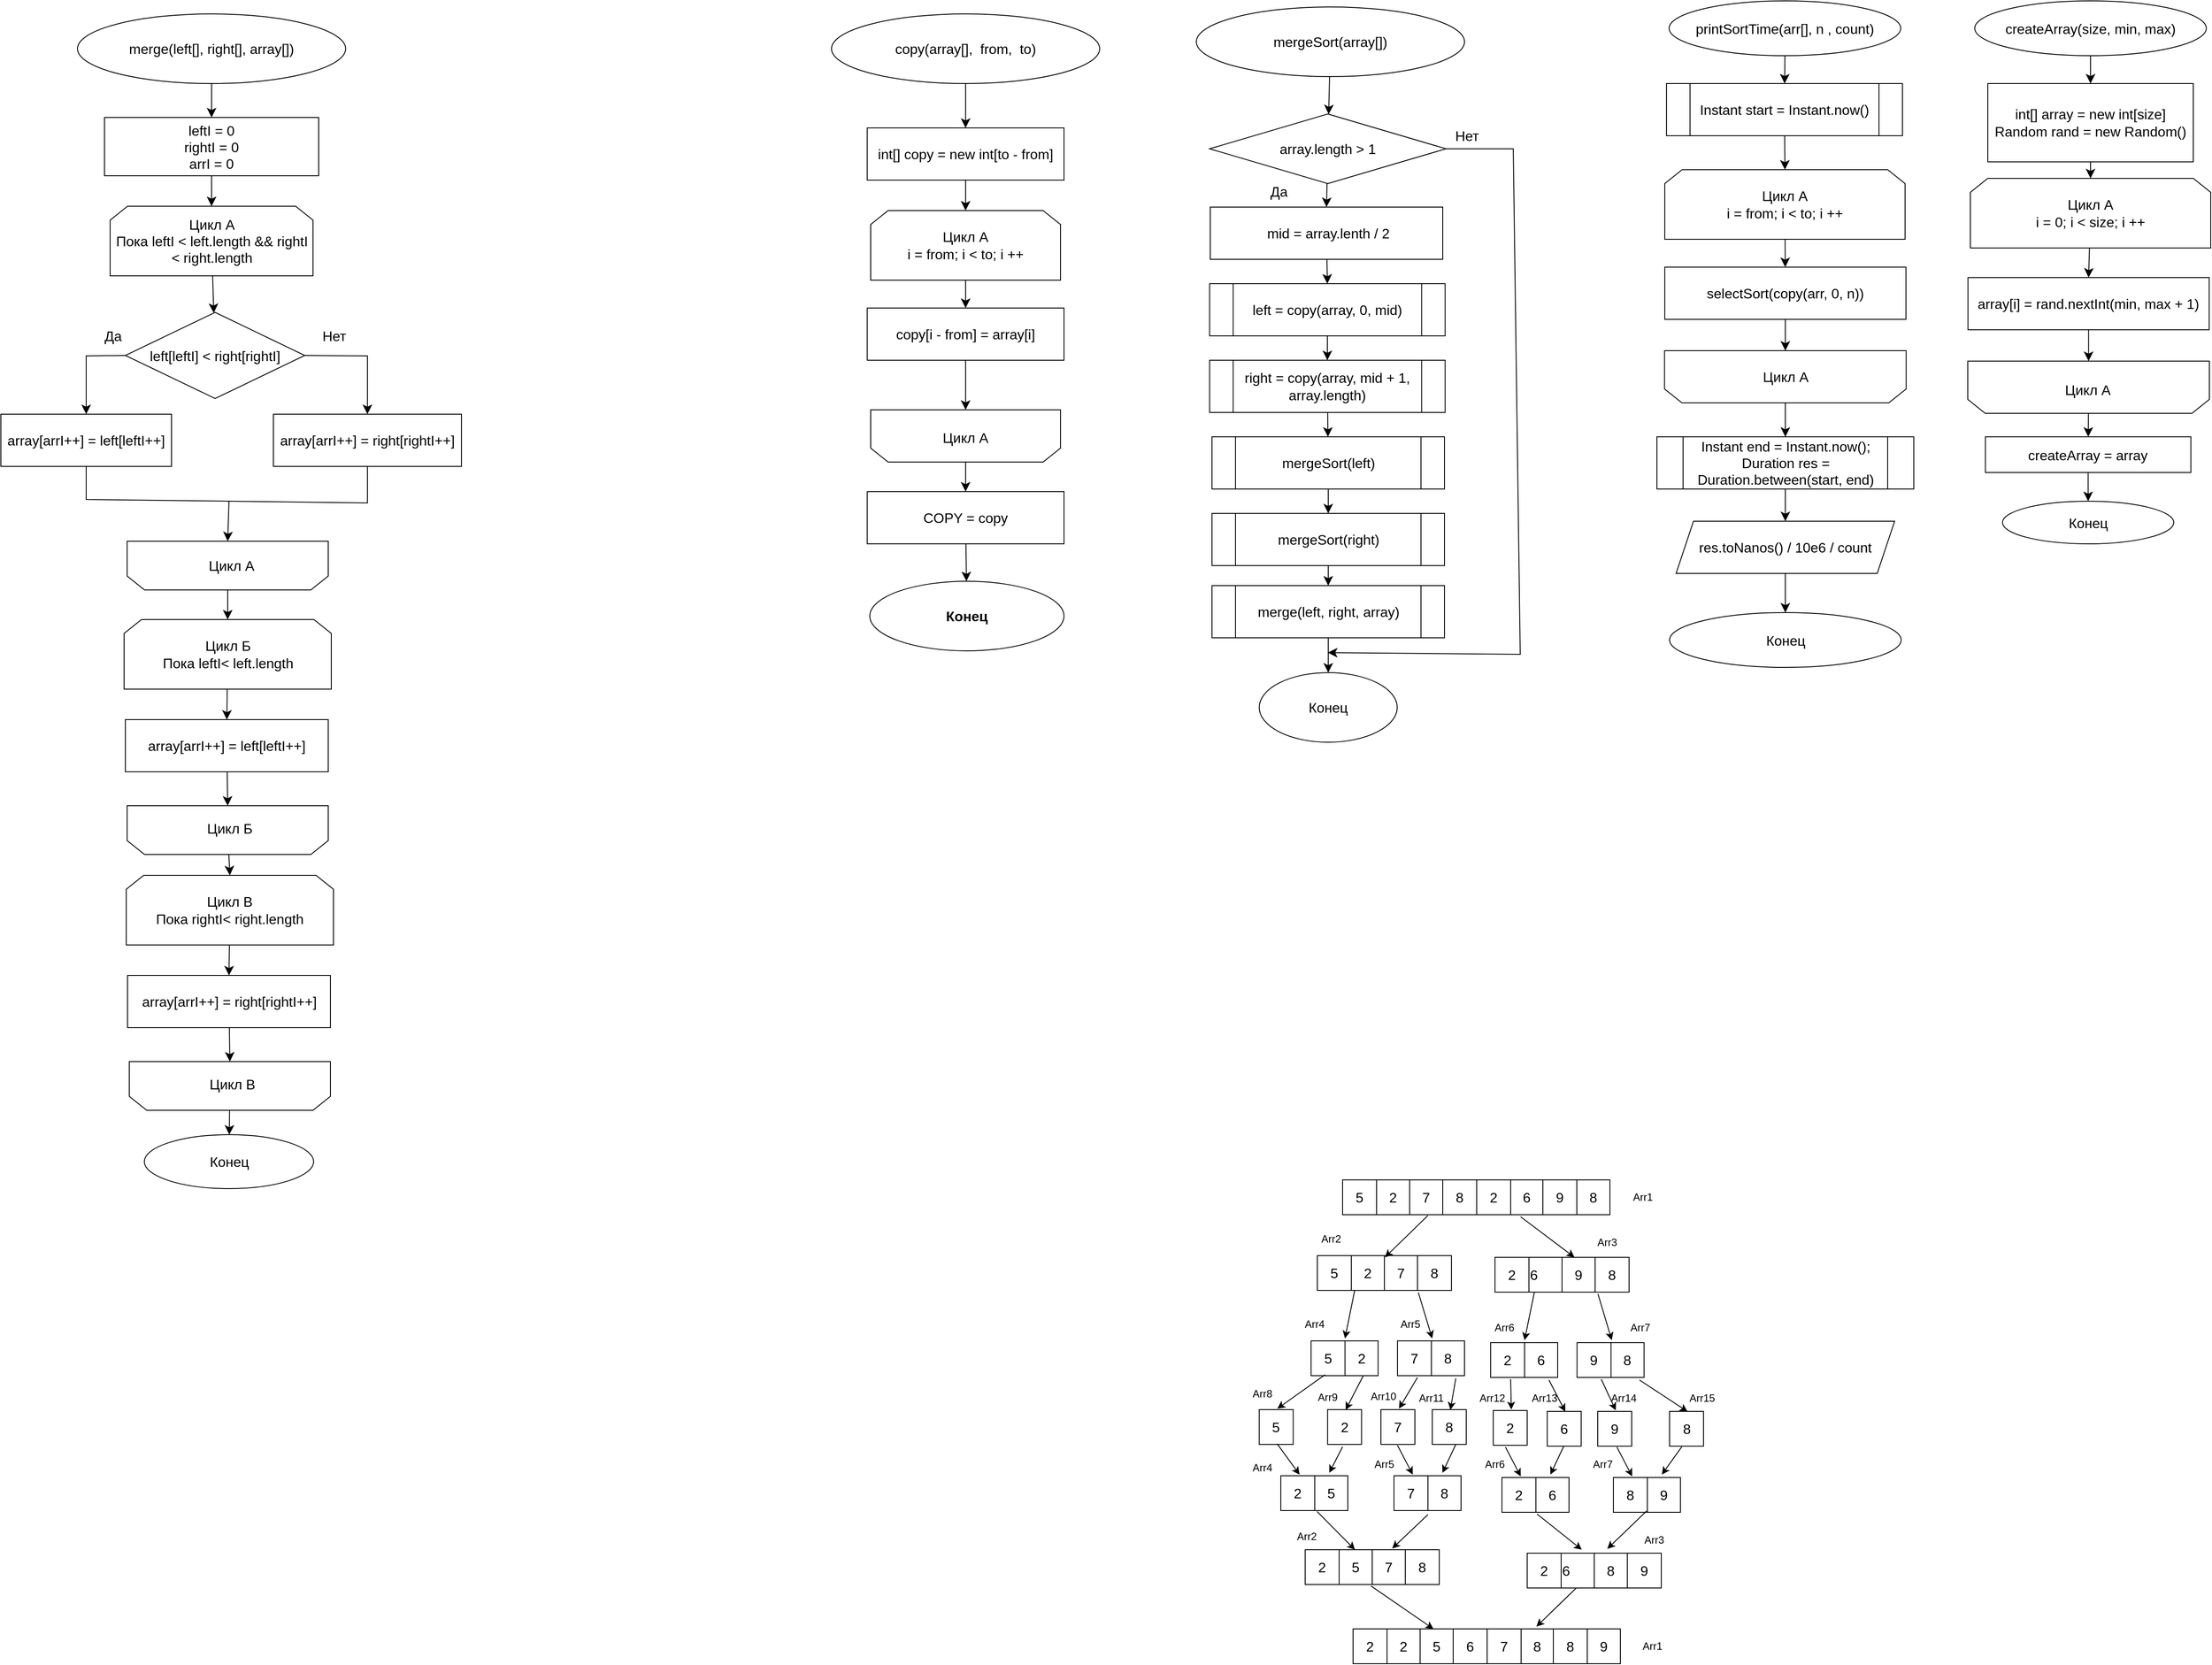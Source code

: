 <mxfile version="22.1.7" type="device">
  <diagram name="Page-1" id="v5CLQ3cF1Zdm1z_yWYt3">
    <mxGraphModel dx="1162" dy="735" grid="0" gridSize="10" guides="1" tooltips="1" connect="1" arrows="1" fold="1" page="0" pageScale="1" pageWidth="850" pageHeight="1100" math="0" shadow="0">
      <root>
        <mxCell id="0" />
        <mxCell id="1" parent="0" />
        <mxCell id="YQ9TT8gWECukMKOGuk1X-2" style="edgeStyle=none;curved=1;rounded=0;orthogonalLoop=1;jettySize=auto;html=1;fontSize=12;startSize=8;endSize=8;" parent="1" source="YQ9TT8gWECukMKOGuk1X-1" target="YQ9TT8gWECukMKOGuk1X-3" edge="1">
          <mxGeometry relative="1" as="geometry">
            <mxPoint x="106" y="288" as="targetPoint" />
          </mxGeometry>
        </mxCell>
        <mxCell id="YQ9TT8gWECukMKOGuk1X-1" value="merge(left[], right[], array[])" style="ellipse;whiteSpace=wrap;html=1;fontSize=16;" parent="1" vertex="1">
          <mxGeometry x="-48" y="160" width="308" height="80" as="geometry" />
        </mxCell>
        <mxCell id="YQ9TT8gWECukMKOGuk1X-5" style="edgeStyle=none;curved=1;rounded=0;orthogonalLoop=1;jettySize=auto;html=1;entryX=0.5;entryY=0;entryDx=0;entryDy=0;fontSize=12;startSize=8;endSize=8;" parent="1" source="YQ9TT8gWECukMKOGuk1X-3" target="YQ9TT8gWECukMKOGuk1X-4" edge="1">
          <mxGeometry relative="1" as="geometry" />
        </mxCell>
        <mxCell id="YQ9TT8gWECukMKOGuk1X-3" value="&lt;div&gt;leftI = 0&lt;/div&gt;&lt;div&gt;rightI = 0&lt;/div&gt;&lt;div&gt;arrI = 0&lt;br&gt;&lt;/div&gt;" style="rounded=0;whiteSpace=wrap;html=1;fontSize=16;" parent="1" vertex="1">
          <mxGeometry x="-17" y="279" width="246" height="67" as="geometry" />
        </mxCell>
        <mxCell id="YQ9TT8gWECukMKOGuk1X-7" style="edgeStyle=none;curved=1;rounded=0;orthogonalLoop=1;jettySize=auto;html=1;fontSize=12;startSize=8;endSize=8;" parent="1" source="YQ9TT8gWECukMKOGuk1X-4" target="YQ9TT8gWECukMKOGuk1X-8" edge="1">
          <mxGeometry relative="1" as="geometry">
            <mxPoint x="106" y="517" as="targetPoint" />
          </mxGeometry>
        </mxCell>
        <mxCell id="YQ9TT8gWECukMKOGuk1X-4" value="Цикл A&lt;br&gt;Пока leftI &amp;lt; left.length &amp;amp;&amp;amp; rightI &amp;lt; right.length" style="shape=loopLimit;whiteSpace=wrap;html=1;fontSize=16;" parent="1" vertex="1">
          <mxGeometry x="-10.5" y="381" width="233" height="80" as="geometry" />
        </mxCell>
        <mxCell id="YQ9TT8gWECukMKOGuk1X-8" value="left[leftI] &amp;lt; right[rightI]" style="rhombus;whiteSpace=wrap;html=1;fontSize=16;" parent="1" vertex="1">
          <mxGeometry x="7" y="503" width="206" height="99" as="geometry" />
        </mxCell>
        <mxCell id="YQ9TT8gWECukMKOGuk1X-13" value="array[arrI++] = left[leftI++]" style="rounded=0;whiteSpace=wrap;html=1;fontSize=16;" parent="1" vertex="1">
          <mxGeometry x="-136" y="620" width="196" height="60" as="geometry" />
        </mxCell>
        <mxCell id="YQ9TT8gWECukMKOGuk1X-20" value="array[arrI++] = right[rightI++]" style="rounded=0;whiteSpace=wrap;html=1;fontSize=16;" parent="1" vertex="1">
          <mxGeometry x="177" y="620" width="216" height="60" as="geometry" />
        </mxCell>
        <mxCell id="YQ9TT8gWECukMKOGuk1X-23" value="Да" style="text;html=1;strokeColor=none;fillColor=none;align=center;verticalAlign=middle;whiteSpace=wrap;rounded=0;fontSize=16;" parent="1" vertex="1">
          <mxGeometry x="-37" y="515" width="60" height="30" as="geometry" />
        </mxCell>
        <mxCell id="YQ9TT8gWECukMKOGuk1X-24" value="Нет" style="text;html=1;strokeColor=none;fillColor=none;align=center;verticalAlign=middle;whiteSpace=wrap;rounded=0;fontSize=16;" parent="1" vertex="1">
          <mxGeometry x="217" y="515" width="60" height="30" as="geometry" />
        </mxCell>
        <mxCell id="YQ9TT8gWECukMKOGuk1X-37" style="edgeStyle=none;curved=1;rounded=0;orthogonalLoop=1;jettySize=auto;html=1;entryX=0.5;entryY=0;entryDx=0;entryDy=0;fontSize=12;startSize=8;endSize=8;" parent="1" source="YQ9TT8gWECukMKOGuk1X-25" target="YQ9TT8gWECukMKOGuk1X-36" edge="1">
          <mxGeometry relative="1" as="geometry" />
        </mxCell>
        <mxCell id="YQ9TT8gWECukMKOGuk1X-25" value="" style="shape=loopLimit;whiteSpace=wrap;html=1;fontSize=16;rotation=-180;" parent="1" vertex="1">
          <mxGeometry x="9" y="766" width="231" height="56" as="geometry" />
        </mxCell>
        <mxCell id="YQ9TT8gWECukMKOGuk1X-26" style="edgeStyle=none;curved=1;rounded=0;orthogonalLoop=1;jettySize=auto;html=1;exitX=0.75;exitY=1;exitDx=0;exitDy=0;fontSize=12;startSize=8;endSize=8;" parent="1" source="YQ9TT8gWECukMKOGuk1X-13" target="YQ9TT8gWECukMKOGuk1X-13" edge="1">
          <mxGeometry relative="1" as="geometry" />
        </mxCell>
        <mxCell id="YQ9TT8gWECukMKOGuk1X-30" value="" style="endArrow=none;html=1;rounded=0;fontSize=12;startSize=8;endSize=8;entryX=0.5;entryY=1;entryDx=0;entryDy=0;exitX=0.5;exitY=1;exitDx=0;exitDy=0;" parent="1" source="YQ9TT8gWECukMKOGuk1X-13" target="YQ9TT8gWECukMKOGuk1X-20" edge="1">
          <mxGeometry width="50" height="50" relative="1" as="geometry">
            <mxPoint x="204" y="820" as="sourcePoint" />
            <mxPoint x="254" y="770" as="targetPoint" />
            <Array as="points">
              <mxPoint x="-38" y="718" />
              <mxPoint x="285" y="722" />
            </Array>
          </mxGeometry>
        </mxCell>
        <mxCell id="YQ9TT8gWECukMKOGuk1X-31" value="" style="endArrow=classic;html=1;rounded=0;fontSize=12;startSize=8;endSize=8;exitX=0;exitY=0.5;exitDx=0;exitDy=0;entryX=0.5;entryY=0;entryDx=0;entryDy=0;" parent="1" source="YQ9TT8gWECukMKOGuk1X-8" target="YQ9TT8gWECukMKOGuk1X-13" edge="1">
          <mxGeometry width="50" height="50" relative="1" as="geometry">
            <mxPoint x="-288" y="620" as="sourcePoint" />
            <mxPoint x="-238" y="570" as="targetPoint" />
            <Array as="points">
              <mxPoint x="-38" y="553" />
            </Array>
          </mxGeometry>
        </mxCell>
        <mxCell id="YQ9TT8gWECukMKOGuk1X-32" value="" style="endArrow=classic;html=1;rounded=0;fontSize=12;startSize=8;endSize=8;exitX=1;exitY=0.5;exitDx=0;exitDy=0;entryX=0.5;entryY=0;entryDx=0;entryDy=0;" parent="1" source="YQ9TT8gWECukMKOGuk1X-8" target="YQ9TT8gWECukMKOGuk1X-20" edge="1">
          <mxGeometry width="50" height="50" relative="1" as="geometry">
            <mxPoint x="114" y="604" as="sourcePoint" />
            <mxPoint x="164" y="554" as="targetPoint" />
            <Array as="points">
              <mxPoint x="285" y="553" />
            </Array>
          </mxGeometry>
        </mxCell>
        <mxCell id="YQ9TT8gWECukMKOGuk1X-33" value="Цикл А" style="text;html=1;strokeColor=none;fillColor=none;align=center;verticalAlign=middle;whiteSpace=wrap;rounded=0;fontSize=16;" parent="1" vertex="1">
          <mxGeometry x="99" y="779" width="60" height="30" as="geometry" />
        </mxCell>
        <mxCell id="YQ9TT8gWECukMKOGuk1X-34" value="" style="endArrow=classic;html=1;rounded=0;fontSize=12;startSize=8;endSize=8;curved=1;entryX=0.5;entryY=1;entryDx=0;entryDy=0;" parent="1" target="YQ9TT8gWECukMKOGuk1X-25" edge="1">
          <mxGeometry width="50" height="50" relative="1" as="geometry">
            <mxPoint x="126" y="720" as="sourcePoint" />
            <mxPoint x="164" y="602" as="targetPoint" />
          </mxGeometry>
        </mxCell>
        <mxCell id="YQ9TT8gWECukMKOGuk1X-39" style="edgeStyle=none;curved=1;rounded=0;orthogonalLoop=1;jettySize=auto;html=1;entryX=0.5;entryY=0;entryDx=0;entryDy=0;fontSize=12;startSize=8;endSize=8;" parent="1" source="YQ9TT8gWECukMKOGuk1X-36" target="YQ9TT8gWECukMKOGuk1X-38" edge="1">
          <mxGeometry relative="1" as="geometry" />
        </mxCell>
        <mxCell id="YQ9TT8gWECukMKOGuk1X-36" value="Цикл Б&lt;br&gt;Пока leftI&amp;lt; left.length" style="shape=loopLimit;whiteSpace=wrap;html=1;fontSize=16;" parent="1" vertex="1">
          <mxGeometry x="5.5" y="856" width="238" height="80" as="geometry" />
        </mxCell>
        <mxCell id="YQ9TT8gWECukMKOGuk1X-41" style="edgeStyle=none;curved=1;rounded=0;orthogonalLoop=1;jettySize=auto;html=1;entryX=0.5;entryY=1;entryDx=0;entryDy=0;fontSize=12;startSize=8;endSize=8;" parent="1" source="YQ9TT8gWECukMKOGuk1X-38" target="YQ9TT8gWECukMKOGuk1X-40" edge="1">
          <mxGeometry relative="1" as="geometry" />
        </mxCell>
        <mxCell id="YQ9TT8gWECukMKOGuk1X-38" value="array[arrI++] = left[leftI++]" style="rounded=0;whiteSpace=wrap;html=1;fontSize=16;" parent="1" vertex="1">
          <mxGeometry x="7" y="971" width="233" height="60" as="geometry" />
        </mxCell>
        <mxCell id="YQ9TT8gWECukMKOGuk1X-49" style="edgeStyle=none;curved=1;rounded=0;orthogonalLoop=1;jettySize=auto;html=1;entryX=0.5;entryY=0;entryDx=0;entryDy=0;fontSize=12;startSize=8;endSize=8;" parent="1" source="YQ9TT8gWECukMKOGuk1X-40" target="YQ9TT8gWECukMKOGuk1X-44" edge="1">
          <mxGeometry relative="1" as="geometry" />
        </mxCell>
        <mxCell id="YQ9TT8gWECukMKOGuk1X-40" value="" style="shape=loopLimit;whiteSpace=wrap;html=1;fontSize=16;rotation=-180;" parent="1" vertex="1">
          <mxGeometry x="9" y="1070" width="231" height="56" as="geometry" />
        </mxCell>
        <mxCell id="YQ9TT8gWECukMKOGuk1X-42" value="Цикл Б" style="text;html=1;strokeColor=none;fillColor=none;align=center;verticalAlign=middle;whiteSpace=wrap;rounded=0;fontSize=16;" parent="1" vertex="1">
          <mxGeometry x="97" y="1081" width="60" height="30" as="geometry" />
        </mxCell>
        <mxCell id="YQ9TT8gWECukMKOGuk1X-43" style="edgeStyle=none;curved=1;rounded=0;orthogonalLoop=1;jettySize=auto;html=1;entryX=0.5;entryY=0;entryDx=0;entryDy=0;fontSize=12;startSize=8;endSize=8;" parent="1" source="YQ9TT8gWECukMKOGuk1X-44" target="YQ9TT8gWECukMKOGuk1X-46" edge="1">
          <mxGeometry relative="1" as="geometry" />
        </mxCell>
        <mxCell id="YQ9TT8gWECukMKOGuk1X-44" value="Цикл В&lt;br&gt;Пока rightI&amp;lt; right.length" style="shape=loopLimit;whiteSpace=wrap;html=1;fontSize=16;" parent="1" vertex="1">
          <mxGeometry x="8" y="1150" width="238" height="80" as="geometry" />
        </mxCell>
        <mxCell id="YQ9TT8gWECukMKOGuk1X-45" style="edgeStyle=none;curved=1;rounded=0;orthogonalLoop=1;jettySize=auto;html=1;entryX=0.5;entryY=1;entryDx=0;entryDy=0;fontSize=12;startSize=8;endSize=8;" parent="1" source="YQ9TT8gWECukMKOGuk1X-46" target="YQ9TT8gWECukMKOGuk1X-47" edge="1">
          <mxGeometry relative="1" as="geometry" />
        </mxCell>
        <mxCell id="YQ9TT8gWECukMKOGuk1X-46" value="array[arrI++] = right[rightI++]" style="rounded=0;whiteSpace=wrap;html=1;fontSize=16;" parent="1" vertex="1">
          <mxGeometry x="9.5" y="1265" width="233" height="60" as="geometry" />
        </mxCell>
        <mxCell id="YQ9TT8gWECukMKOGuk1X-51" style="edgeStyle=none;curved=1;rounded=0;orthogonalLoop=1;jettySize=auto;html=1;fontSize=12;startSize=8;endSize=8;" parent="1" source="YQ9TT8gWECukMKOGuk1X-47" target="YQ9TT8gWECukMKOGuk1X-50" edge="1">
          <mxGeometry relative="1" as="geometry" />
        </mxCell>
        <mxCell id="YQ9TT8gWECukMKOGuk1X-47" value="" style="shape=loopLimit;whiteSpace=wrap;html=1;fontSize=16;rotation=-180;" parent="1" vertex="1">
          <mxGeometry x="11.5" y="1364" width="231" height="56" as="geometry" />
        </mxCell>
        <mxCell id="YQ9TT8gWECukMKOGuk1X-48" value="Цикл В" style="text;html=1;strokeColor=none;fillColor=none;align=center;verticalAlign=middle;whiteSpace=wrap;rounded=0;fontSize=16;" parent="1" vertex="1">
          <mxGeometry x="99.5" y="1375" width="60" height="30" as="geometry" />
        </mxCell>
        <mxCell id="YQ9TT8gWECukMKOGuk1X-50" value="Конец" style="ellipse;whiteSpace=wrap;html=1;fontSize=16;" parent="1" vertex="1">
          <mxGeometry x="28.75" y="1448" width="194.5" height="62" as="geometry" />
        </mxCell>
        <mxCell id="YQ9TT8gWECukMKOGuk1X-54" style="edgeStyle=none;curved=1;rounded=0;orthogonalLoop=1;jettySize=auto;html=1;entryX=0.5;entryY=0;entryDx=0;entryDy=0;fontSize=12;startSize=8;endSize=8;" parent="1" source="YQ9TT8gWECukMKOGuk1X-52" target="YQ9TT8gWECukMKOGuk1X-53" edge="1">
          <mxGeometry relative="1" as="geometry" />
        </mxCell>
        <mxCell id="YQ9TT8gWECukMKOGuk1X-52" value="copy(array[],&amp;nbsp; from,&amp;nbsp; to)" style="ellipse;whiteSpace=wrap;html=1;fontSize=16;" parent="1" vertex="1">
          <mxGeometry x="818" y="160" width="308" height="80" as="geometry" />
        </mxCell>
        <mxCell id="YQ9TT8gWECukMKOGuk1X-56" style="edgeStyle=none;curved=1;rounded=0;orthogonalLoop=1;jettySize=auto;html=1;entryX=0.5;entryY=0;entryDx=0;entryDy=0;fontSize=12;startSize=8;endSize=8;" parent="1" source="YQ9TT8gWECukMKOGuk1X-53" target="YQ9TT8gWECukMKOGuk1X-55" edge="1">
          <mxGeometry relative="1" as="geometry" />
        </mxCell>
        <mxCell id="YQ9TT8gWECukMKOGuk1X-53" value="int[] copy = new int[to - from]" style="rounded=0;whiteSpace=wrap;html=1;fontSize=16;" parent="1" vertex="1">
          <mxGeometry x="859" y="291" width="226" height="60" as="geometry" />
        </mxCell>
        <mxCell id="YQ9TT8gWECukMKOGuk1X-58" style="edgeStyle=none;curved=1;rounded=0;orthogonalLoop=1;jettySize=auto;html=1;entryX=0.5;entryY=0;entryDx=0;entryDy=0;fontSize=12;startSize=8;endSize=8;" parent="1" source="YQ9TT8gWECukMKOGuk1X-55" target="YQ9TT8gWECukMKOGuk1X-57" edge="1">
          <mxGeometry relative="1" as="geometry" />
        </mxCell>
        <mxCell id="YQ9TT8gWECukMKOGuk1X-55" value="Цикл A&lt;br&gt;i = from; i &amp;lt; to; i ++" style="shape=loopLimit;whiteSpace=wrap;html=1;fontSize=16;" parent="1" vertex="1">
          <mxGeometry x="863" y="386" width="218" height="80" as="geometry" />
        </mxCell>
        <mxCell id="YQ9TT8gWECukMKOGuk1X-60" style="edgeStyle=none;curved=1;rounded=0;orthogonalLoop=1;jettySize=auto;html=1;entryX=0.5;entryY=1;entryDx=0;entryDy=0;fontSize=12;startSize=8;endSize=8;" parent="1" source="YQ9TT8gWECukMKOGuk1X-57" target="YQ9TT8gWECukMKOGuk1X-59" edge="1">
          <mxGeometry relative="1" as="geometry" />
        </mxCell>
        <mxCell id="YQ9TT8gWECukMKOGuk1X-57" value="copy[i - from] = array[i]" style="rounded=0;whiteSpace=wrap;html=1;fontSize=16;" parent="1" vertex="1">
          <mxGeometry x="859" y="498" width="226" height="60" as="geometry" />
        </mxCell>
        <mxCell id="YQ9TT8gWECukMKOGuk1X-63" style="edgeStyle=none;curved=1;rounded=0;orthogonalLoop=1;jettySize=auto;html=1;entryX=0.5;entryY=0;entryDx=0;entryDy=0;fontSize=12;startSize=8;endSize=8;" parent="1" source="YQ9TT8gWECukMKOGuk1X-59" target="YQ9TT8gWECukMKOGuk1X-62" edge="1">
          <mxGeometry relative="1" as="geometry" />
        </mxCell>
        <mxCell id="YQ9TT8gWECukMKOGuk1X-59" value="" style="shape=loopLimit;whiteSpace=wrap;html=1;fontSize=16;rotation=-180;" parent="1" vertex="1">
          <mxGeometry x="863" y="615" width="218" height="60" as="geometry" />
        </mxCell>
        <mxCell id="YQ9TT8gWECukMKOGuk1X-61" value="Цикл А" style="text;html=1;strokeColor=none;fillColor=none;align=center;verticalAlign=middle;whiteSpace=wrap;rounded=0;fontSize=16;" parent="1" vertex="1">
          <mxGeometry x="942" y="632" width="60" height="30" as="geometry" />
        </mxCell>
        <mxCell id="YQ9TT8gWECukMKOGuk1X-65" style="edgeStyle=none;curved=1;rounded=0;orthogonalLoop=1;jettySize=auto;html=1;fontSize=12;startSize=8;endSize=8;" parent="1" source="YQ9TT8gWECukMKOGuk1X-62" target="YQ9TT8gWECukMKOGuk1X-64" edge="1">
          <mxGeometry relative="1" as="geometry" />
        </mxCell>
        <mxCell id="YQ9TT8gWECukMKOGuk1X-62" value="COPY = copy" style="rounded=0;whiteSpace=wrap;html=1;fontSize=16;" parent="1" vertex="1">
          <mxGeometry x="859" y="709" width="226" height="60" as="geometry" />
        </mxCell>
        <mxCell id="YQ9TT8gWECukMKOGuk1X-64" value="Конец" style="ellipse;whiteSpace=wrap;html=1;fontSize=16;fontStyle=1" parent="1" vertex="1">
          <mxGeometry x="862" y="812" width="223" height="80" as="geometry" />
        </mxCell>
        <mxCell id="YQ9TT8gWECukMKOGuk1X-68" style="edgeStyle=none;curved=1;rounded=0;orthogonalLoop=1;jettySize=auto;html=1;fontSize=12;startSize=8;endSize=8;" parent="1" source="YQ9TT8gWECukMKOGuk1X-66" target="YQ9TT8gWECukMKOGuk1X-67" edge="1">
          <mxGeometry relative="1" as="geometry" />
        </mxCell>
        <mxCell id="YQ9TT8gWECukMKOGuk1X-66" value="mergeSort(array[])" style="ellipse;whiteSpace=wrap;html=1;fontSize=16;" parent="1" vertex="1">
          <mxGeometry x="1237" y="152" width="308" height="80" as="geometry" />
        </mxCell>
        <mxCell id="YQ9TT8gWECukMKOGuk1X-72" style="edgeStyle=none;curved=1;rounded=0;orthogonalLoop=1;jettySize=auto;html=1;entryX=0.5;entryY=0;entryDx=0;entryDy=0;fontSize=12;startSize=8;endSize=8;" parent="1" source="YQ9TT8gWECukMKOGuk1X-67" target="YQ9TT8gWECukMKOGuk1X-71" edge="1">
          <mxGeometry relative="1" as="geometry" />
        </mxCell>
        <mxCell id="YQ9TT8gWECukMKOGuk1X-86" style="edgeStyle=none;rounded=0;orthogonalLoop=1;jettySize=auto;html=1;fontSize=12;startSize=8;endSize=8;" parent="1" source="YQ9TT8gWECukMKOGuk1X-67" edge="1">
          <mxGeometry relative="1" as="geometry">
            <mxPoint x="1388" y="894" as="targetPoint" />
            <Array as="points">
              <mxPoint x="1601" y="315" />
              <mxPoint x="1609" y="896" />
            </Array>
          </mxGeometry>
        </mxCell>
        <mxCell id="YQ9TT8gWECukMKOGuk1X-67" value="array.length &amp;gt; 1" style="rhombus;whiteSpace=wrap;html=1;fontSize=16;" parent="1" vertex="1">
          <mxGeometry x="1252.25" y="275" width="271.5" height="80" as="geometry" />
        </mxCell>
        <mxCell id="YQ9TT8gWECukMKOGuk1X-74" style="edgeStyle=none;curved=1;rounded=0;orthogonalLoop=1;jettySize=auto;html=1;entryX=0.5;entryY=0;entryDx=0;entryDy=0;fontSize=12;startSize=8;endSize=8;" parent="1" source="YQ9TT8gWECukMKOGuk1X-71" target="YQ9TT8gWECukMKOGuk1X-73" edge="1">
          <mxGeometry relative="1" as="geometry" />
        </mxCell>
        <mxCell id="YQ9TT8gWECukMKOGuk1X-71" value="&amp;nbsp;mid = array.lenth / 2" style="rounded=0;whiteSpace=wrap;html=1;fontSize=16;" parent="1" vertex="1">
          <mxGeometry x="1253" y="382" width="267" height="60" as="geometry" />
        </mxCell>
        <mxCell id="YQ9TT8gWECukMKOGuk1X-76" style="edgeStyle=none;curved=1;rounded=0;orthogonalLoop=1;jettySize=auto;html=1;fontSize=12;startSize=8;endSize=8;" parent="1" source="YQ9TT8gWECukMKOGuk1X-73" target="YQ9TT8gWECukMKOGuk1X-75" edge="1">
          <mxGeometry relative="1" as="geometry" />
        </mxCell>
        <mxCell id="YQ9TT8gWECukMKOGuk1X-73" value="left = copy(array, 0, mid)" style="shape=process;whiteSpace=wrap;html=1;backgroundOutline=1;fontSize=16;" parent="1" vertex="1">
          <mxGeometry x="1252.25" y="470" width="270.5" height="60" as="geometry" />
        </mxCell>
        <mxCell id="YQ9TT8gWECukMKOGuk1X-78" style="edgeStyle=none;curved=1;rounded=0;orthogonalLoop=1;jettySize=auto;html=1;fontSize=12;startSize=8;endSize=8;" parent="1" source="YQ9TT8gWECukMKOGuk1X-75" target="YQ9TT8gWECukMKOGuk1X-77" edge="1">
          <mxGeometry relative="1" as="geometry" />
        </mxCell>
        <mxCell id="YQ9TT8gWECukMKOGuk1X-75" value="right = copy(array, mid + 1, array.length)" style="shape=process;whiteSpace=wrap;html=1;backgroundOutline=1;fontSize=16;" parent="1" vertex="1">
          <mxGeometry x="1252.25" y="558" width="270.5" height="60" as="geometry" />
        </mxCell>
        <mxCell id="YQ9TT8gWECukMKOGuk1X-80" style="edgeStyle=none;curved=1;rounded=0;orthogonalLoop=1;jettySize=auto;html=1;fontSize=12;startSize=8;endSize=8;" parent="1" source="YQ9TT8gWECukMKOGuk1X-77" target="YQ9TT8gWECukMKOGuk1X-79" edge="1">
          <mxGeometry relative="1" as="geometry" />
        </mxCell>
        <mxCell id="YQ9TT8gWECukMKOGuk1X-77" value="mergeSort(left)" style="shape=process;whiteSpace=wrap;html=1;backgroundOutline=1;fontSize=16;" parent="1" vertex="1">
          <mxGeometry x="1255" y="646" width="267" height="60" as="geometry" />
        </mxCell>
        <mxCell id="YQ9TT8gWECukMKOGuk1X-82" style="edgeStyle=none;curved=1;rounded=0;orthogonalLoop=1;jettySize=auto;html=1;fontSize=12;startSize=8;endSize=8;" parent="1" source="YQ9TT8gWECukMKOGuk1X-79" target="YQ9TT8gWECukMKOGuk1X-81" edge="1">
          <mxGeometry relative="1" as="geometry" />
        </mxCell>
        <mxCell id="YQ9TT8gWECukMKOGuk1X-79" value="mergeSort(right)" style="shape=process;whiteSpace=wrap;html=1;backgroundOutline=1;fontSize=16;" parent="1" vertex="1">
          <mxGeometry x="1255" y="734" width="267" height="60" as="geometry" />
        </mxCell>
        <mxCell id="YQ9TT8gWECukMKOGuk1X-85" style="edgeStyle=none;curved=1;rounded=0;orthogonalLoop=1;jettySize=auto;html=1;fontSize=12;startSize=8;endSize=8;" parent="1" source="YQ9TT8gWECukMKOGuk1X-81" target="YQ9TT8gWECukMKOGuk1X-84" edge="1">
          <mxGeometry relative="1" as="geometry" />
        </mxCell>
        <mxCell id="YQ9TT8gWECukMKOGuk1X-81" value="merge(left, right, array)" style="shape=process;whiteSpace=wrap;html=1;backgroundOutline=1;fontSize=16;" parent="1" vertex="1">
          <mxGeometry x="1255" y="817" width="267" height="60" as="geometry" />
        </mxCell>
        <mxCell id="YQ9TT8gWECukMKOGuk1X-83" value="Да" style="text;html=1;strokeColor=none;fillColor=none;align=center;verticalAlign=middle;whiteSpace=wrap;rounded=0;fontSize=16;" parent="1" vertex="1">
          <mxGeometry x="1302" y="349" width="60" height="30" as="geometry" />
        </mxCell>
        <mxCell id="YQ9TT8gWECukMKOGuk1X-84" value="Конец" style="ellipse;whiteSpace=wrap;html=1;fontSize=16;" parent="1" vertex="1">
          <mxGeometry x="1309.25" y="917" width="158.5" height="80" as="geometry" />
        </mxCell>
        <mxCell id="YQ9TT8gWECukMKOGuk1X-87" value="Нет" style="text;html=1;strokeColor=none;fillColor=none;align=center;verticalAlign=middle;whiteSpace=wrap;rounded=0;fontSize=16;" parent="1" vertex="1">
          <mxGeometry x="1518" y="285" width="60" height="30" as="geometry" />
        </mxCell>
        <mxCell id="YQ9TT8gWECukMKOGuk1X-91" style="edgeStyle=none;curved=1;rounded=0;orthogonalLoop=1;jettySize=auto;html=1;fontSize=12;startSize=8;endSize=8;" parent="1" source="YQ9TT8gWECukMKOGuk1X-88" target="YQ9TT8gWECukMKOGuk1X-90" edge="1">
          <mxGeometry relative="1" as="geometry" />
        </mxCell>
        <mxCell id="YQ9TT8gWECukMKOGuk1X-88" value="printSortTime(arr[], n , count)" style="ellipse;whiteSpace=wrap;html=1;fontSize=16;" parent="1" vertex="1">
          <mxGeometry x="1780" y="145" width="266" height="63" as="geometry" />
        </mxCell>
        <mxCell id="YQ9TT8gWECukMKOGuk1X-95" style="edgeStyle=none;curved=1;rounded=0;orthogonalLoop=1;jettySize=auto;html=1;entryX=0.5;entryY=0;entryDx=0;entryDy=0;fontSize=12;startSize=8;endSize=8;" parent="1" source="YQ9TT8gWECukMKOGuk1X-90" target="YQ9TT8gWECukMKOGuk1X-92" edge="1">
          <mxGeometry relative="1" as="geometry" />
        </mxCell>
        <mxCell id="YQ9TT8gWECukMKOGuk1X-90" value="Instant start = Instant.now()" style="shape=process;whiteSpace=wrap;html=1;backgroundOutline=1;fontSize=16;" parent="1" vertex="1">
          <mxGeometry x="1777" y="240" width="271" height="60" as="geometry" />
        </mxCell>
        <mxCell id="YQ9TT8gWECukMKOGuk1X-96" style="edgeStyle=none;curved=1;rounded=0;orthogonalLoop=1;jettySize=auto;html=1;fontSize=12;startSize=8;endSize=8;" parent="1" source="YQ9TT8gWECukMKOGuk1X-92" target="YQ9TT8gWECukMKOGuk1X-93" edge="1">
          <mxGeometry relative="1" as="geometry" />
        </mxCell>
        <mxCell id="YQ9TT8gWECukMKOGuk1X-92" value="Цикл A&lt;br&gt;i = from; i &amp;lt; to; i ++" style="shape=loopLimit;whiteSpace=wrap;html=1;fontSize=16;" parent="1" vertex="1">
          <mxGeometry x="1775" y="339" width="276" height="80" as="geometry" />
        </mxCell>
        <mxCell id="YQ9TT8gWECukMKOGuk1X-97" style="edgeStyle=none;curved=1;rounded=0;orthogonalLoop=1;jettySize=auto;html=1;entryX=0.5;entryY=1;entryDx=0;entryDy=0;fontSize=12;startSize=8;endSize=8;" parent="1" source="YQ9TT8gWECukMKOGuk1X-93" target="YQ9TT8gWECukMKOGuk1X-94" edge="1">
          <mxGeometry relative="1" as="geometry" />
        </mxCell>
        <mxCell id="YQ9TT8gWECukMKOGuk1X-93" value="selectSort(copy(arr, 0, n))" style="rounded=0;whiteSpace=wrap;html=1;fontSize=16;" parent="1" vertex="1">
          <mxGeometry x="1775" y="451" width="277" height="60" as="geometry" />
        </mxCell>
        <mxCell id="YQ9TT8gWECukMKOGuk1X-100" style="edgeStyle=none;curved=1;rounded=0;orthogonalLoop=1;jettySize=auto;html=1;entryX=0.5;entryY=0;entryDx=0;entryDy=0;fontSize=12;startSize=8;endSize=8;" parent="1" source="YQ9TT8gWECukMKOGuk1X-94" target="YQ9TT8gWECukMKOGuk1X-99" edge="1">
          <mxGeometry relative="1" as="geometry" />
        </mxCell>
        <mxCell id="YQ9TT8gWECukMKOGuk1X-94" value="" style="shape=loopLimit;whiteSpace=wrap;html=1;fontSize=16;rotation=-180;" parent="1" vertex="1">
          <mxGeometry x="1774.75" y="547" width="277.5" height="60" as="geometry" />
        </mxCell>
        <mxCell id="YQ9TT8gWECukMKOGuk1X-98" value="Цикл А" style="text;html=1;strokeColor=none;fillColor=none;align=center;verticalAlign=middle;whiteSpace=wrap;rounded=0;fontSize=16;" parent="1" vertex="1">
          <mxGeometry x="1883.5" y="562" width="60" height="30" as="geometry" />
        </mxCell>
        <mxCell id="YQ9TT8gWECukMKOGuk1X-103" style="edgeStyle=none;curved=1;rounded=0;orthogonalLoop=1;jettySize=auto;html=1;entryX=0.5;entryY=0;entryDx=0;entryDy=0;fontSize=12;startSize=8;endSize=8;" parent="1" source="YQ9TT8gWECukMKOGuk1X-99" target="YQ9TT8gWECukMKOGuk1X-101" edge="1">
          <mxGeometry relative="1" as="geometry" />
        </mxCell>
        <mxCell id="YQ9TT8gWECukMKOGuk1X-99" value="&lt;div&gt;Instant end = Instant.now();&lt;/div&gt;&lt;div&gt;Duration res = Duration.between(start, end)&lt;br&gt;&lt;/div&gt;" style="shape=process;whiteSpace=wrap;html=1;backgroundOutline=1;fontSize=16;" parent="1" vertex="1">
          <mxGeometry x="1766" y="646" width="295" height="60" as="geometry" />
        </mxCell>
        <mxCell id="YQ9TT8gWECukMKOGuk1X-105" style="edgeStyle=none;curved=1;rounded=0;orthogonalLoop=1;jettySize=auto;html=1;fontSize=12;startSize=8;endSize=8;" parent="1" source="YQ9TT8gWECukMKOGuk1X-101" target="YQ9TT8gWECukMKOGuk1X-104" edge="1">
          <mxGeometry relative="1" as="geometry" />
        </mxCell>
        <mxCell id="YQ9TT8gWECukMKOGuk1X-101" value="res.toNanos() / 10e6 / count" style="shape=parallelogram;perimeter=parallelogramPerimeter;whiteSpace=wrap;html=1;fixedSize=1;fontSize=16;" parent="1" vertex="1">
          <mxGeometry x="1788" y="743" width="251" height="60" as="geometry" />
        </mxCell>
        <mxCell id="YQ9TT8gWECukMKOGuk1X-104" value="Конец" style="ellipse;whiteSpace=wrap;html=1;fontSize=16;" parent="1" vertex="1">
          <mxGeometry x="1780.5" y="848" width="266" height="63" as="geometry" />
        </mxCell>
        <mxCell id="YQ9TT8gWECukMKOGuk1X-109" value="" style="edgeStyle=none;curved=1;rounded=0;orthogonalLoop=1;jettySize=auto;html=1;fontSize=12;startSize=8;endSize=8;" parent="1" source="YQ9TT8gWECukMKOGuk1X-106" target="YQ9TT8gWECukMKOGuk1X-108" edge="1">
          <mxGeometry relative="1" as="geometry" />
        </mxCell>
        <mxCell id="YQ9TT8gWECukMKOGuk1X-106" value="createArray(size, min, max)" style="ellipse;whiteSpace=wrap;html=1;fontSize=16;" parent="1" vertex="1">
          <mxGeometry x="2131" y="145" width="266" height="63" as="geometry" />
        </mxCell>
        <mxCell id="YQ9TT8gWECukMKOGuk1X-114" style="edgeStyle=none;curved=1;rounded=0;orthogonalLoop=1;jettySize=auto;html=1;entryX=0.5;entryY=0;entryDx=0;entryDy=0;fontSize=12;startSize=8;endSize=8;" parent="1" source="YQ9TT8gWECukMKOGuk1X-108" target="YQ9TT8gWECukMKOGuk1X-110" edge="1">
          <mxGeometry relative="1" as="geometry" />
        </mxCell>
        <mxCell id="YQ9TT8gWECukMKOGuk1X-108" value="&lt;div&gt;int[] array = new int[size]&lt;/div&gt;Random rand = new Random()" style="whiteSpace=wrap;html=1;fontSize=16;" parent="1" vertex="1">
          <mxGeometry x="2146" y="240" width="236" height="90" as="geometry" />
        </mxCell>
        <mxCell id="YQ9TT8gWECukMKOGuk1X-115" style="edgeStyle=none;curved=1;rounded=0;orthogonalLoop=1;jettySize=auto;html=1;entryX=0.5;entryY=0;entryDx=0;entryDy=0;fontSize=12;startSize=8;endSize=8;" parent="1" source="YQ9TT8gWECukMKOGuk1X-110" target="YQ9TT8gWECukMKOGuk1X-111" edge="1">
          <mxGeometry relative="1" as="geometry" />
        </mxCell>
        <mxCell id="YQ9TT8gWECukMKOGuk1X-110" value="Цикл A&lt;br&gt;i = 0; i &amp;lt; size; i ++" style="shape=loopLimit;whiteSpace=wrap;html=1;fontSize=16;" parent="1" vertex="1">
          <mxGeometry x="2126" y="349" width="276" height="80" as="geometry" />
        </mxCell>
        <mxCell id="YQ9TT8gWECukMKOGuk1X-116" style="edgeStyle=none;curved=1;rounded=0;orthogonalLoop=1;jettySize=auto;html=1;entryX=0.5;entryY=1;entryDx=0;entryDy=0;fontSize=12;startSize=8;endSize=8;" parent="1" source="YQ9TT8gWECukMKOGuk1X-111" target="YQ9TT8gWECukMKOGuk1X-112" edge="1">
          <mxGeometry relative="1" as="geometry" />
        </mxCell>
        <mxCell id="YQ9TT8gWECukMKOGuk1X-111" value="array[i] = rand.nextInt(min, max + 1)" style="rounded=0;whiteSpace=wrap;html=1;fontSize=16;" parent="1" vertex="1">
          <mxGeometry x="2123.25" y="463" width="277" height="60" as="geometry" />
        </mxCell>
        <mxCell id="YQ9TT8gWECukMKOGuk1X-118" style="edgeStyle=none;curved=1;rounded=0;orthogonalLoop=1;jettySize=auto;html=1;fontSize=12;startSize=8;endSize=8;" parent="1" source="YQ9TT8gWECukMKOGuk1X-112" target="YQ9TT8gWECukMKOGuk1X-117" edge="1">
          <mxGeometry relative="1" as="geometry" />
        </mxCell>
        <mxCell id="YQ9TT8gWECukMKOGuk1X-112" value="" style="shape=loopLimit;whiteSpace=wrap;html=1;fontSize=16;rotation=-180;" parent="1" vertex="1">
          <mxGeometry x="2123" y="559" width="277.5" height="60" as="geometry" />
        </mxCell>
        <mxCell id="YQ9TT8gWECukMKOGuk1X-113" value="Цикл А" style="text;html=1;strokeColor=none;fillColor=none;align=center;verticalAlign=middle;whiteSpace=wrap;rounded=0;fontSize=16;" parent="1" vertex="1">
          <mxGeometry x="2231.25" y="577" width="60" height="30" as="geometry" />
        </mxCell>
        <mxCell id="YQ9TT8gWECukMKOGuk1X-120" style="edgeStyle=none;curved=1;rounded=0;orthogonalLoop=1;jettySize=auto;html=1;fontSize=12;startSize=8;endSize=8;" parent="1" source="YQ9TT8gWECukMKOGuk1X-117" target="YQ9TT8gWECukMKOGuk1X-119" edge="1">
          <mxGeometry relative="1" as="geometry" />
        </mxCell>
        <mxCell id="YQ9TT8gWECukMKOGuk1X-117" value="createArray = array" style="whiteSpace=wrap;html=1;fontSize=16;" parent="1" vertex="1">
          <mxGeometry x="2143.25" y="646" width="236" height="41" as="geometry" />
        </mxCell>
        <mxCell id="YQ9TT8gWECukMKOGuk1X-119" value="Конец" style="ellipse;whiteSpace=wrap;html=1;fontSize=16;" parent="1" vertex="1">
          <mxGeometry x="2162.88" y="720" width="196.75" height="49" as="geometry" />
        </mxCell>
        <mxCell id="OtcmYywF1ps1R1fDcR3n-1" value="" style="shape=table;startSize=0;container=1;collapsible=0;childLayout=tableLayout;fontSize=16;" vertex="1" parent="1">
          <mxGeometry x="1405" y="1500" width="307" height="40" as="geometry" />
        </mxCell>
        <mxCell id="OtcmYywF1ps1R1fDcR3n-2" value="" style="shape=tableRow;horizontal=0;startSize=0;swimlaneHead=0;swimlaneBody=0;strokeColor=inherit;top=0;left=0;bottom=0;right=0;collapsible=0;dropTarget=0;fillColor=none;points=[[0,0.5],[1,0.5]];portConstraint=eastwest;fontSize=16;" vertex="1" parent="OtcmYywF1ps1R1fDcR3n-1">
          <mxGeometry width="307" height="40" as="geometry" />
        </mxCell>
        <mxCell id="OtcmYywF1ps1R1fDcR3n-3" value="5" style="shape=partialRectangle;html=1;whiteSpace=wrap;connectable=0;strokeColor=inherit;overflow=hidden;fillColor=none;top=0;left=0;bottom=0;right=0;pointerEvents=1;fontSize=16;" vertex="1" parent="OtcmYywF1ps1R1fDcR3n-2">
          <mxGeometry width="39" height="40" as="geometry">
            <mxRectangle width="39" height="40" as="alternateBounds" />
          </mxGeometry>
        </mxCell>
        <mxCell id="OtcmYywF1ps1R1fDcR3n-4" value="2" style="shape=partialRectangle;html=1;whiteSpace=wrap;connectable=0;strokeColor=inherit;overflow=hidden;fillColor=none;top=0;left=0;bottom=0;right=0;pointerEvents=1;fontSize=16;" vertex="1" parent="OtcmYywF1ps1R1fDcR3n-2">
          <mxGeometry x="39" width="38" height="40" as="geometry">
            <mxRectangle width="38" height="40" as="alternateBounds" />
          </mxGeometry>
        </mxCell>
        <mxCell id="OtcmYywF1ps1R1fDcR3n-5" value="7" style="shape=partialRectangle;html=1;whiteSpace=wrap;connectable=0;strokeColor=inherit;overflow=hidden;fillColor=none;top=0;left=0;bottom=0;right=0;pointerEvents=1;fontSize=16;" vertex="1" parent="OtcmYywF1ps1R1fDcR3n-2">
          <mxGeometry x="77" width="38" height="40" as="geometry">
            <mxRectangle width="38" height="40" as="alternateBounds" />
          </mxGeometry>
        </mxCell>
        <mxCell id="OtcmYywF1ps1R1fDcR3n-14" value="8" style="shape=partialRectangle;html=1;whiteSpace=wrap;connectable=0;strokeColor=inherit;overflow=hidden;fillColor=none;top=0;left=0;bottom=0;right=0;pointerEvents=1;fontSize=16;" vertex="1" parent="OtcmYywF1ps1R1fDcR3n-2">
          <mxGeometry x="115" width="39" height="40" as="geometry">
            <mxRectangle width="39" height="40" as="alternateBounds" />
          </mxGeometry>
        </mxCell>
        <mxCell id="OtcmYywF1ps1R1fDcR3n-15" value="2" style="shape=partialRectangle;html=1;whiteSpace=wrap;connectable=0;strokeColor=inherit;overflow=hidden;fillColor=none;top=0;left=0;bottom=0;right=0;pointerEvents=1;fontSize=16;" vertex="1" parent="OtcmYywF1ps1R1fDcR3n-2">
          <mxGeometry x="154" width="39" height="40" as="geometry">
            <mxRectangle width="39" height="40" as="alternateBounds" />
          </mxGeometry>
        </mxCell>
        <mxCell id="OtcmYywF1ps1R1fDcR3n-16" value="6" style="shape=partialRectangle;html=1;whiteSpace=wrap;connectable=0;strokeColor=inherit;overflow=hidden;fillColor=none;top=0;left=0;bottom=0;right=0;pointerEvents=1;fontSize=16;" vertex="1" parent="OtcmYywF1ps1R1fDcR3n-2">
          <mxGeometry x="193" width="37" height="40" as="geometry">
            <mxRectangle width="37" height="40" as="alternateBounds" />
          </mxGeometry>
        </mxCell>
        <mxCell id="OtcmYywF1ps1R1fDcR3n-17" value="9" style="shape=partialRectangle;html=1;whiteSpace=wrap;connectable=0;strokeColor=inherit;overflow=hidden;fillColor=none;top=0;left=0;bottom=0;right=0;pointerEvents=1;fontSize=16;" vertex="1" parent="OtcmYywF1ps1R1fDcR3n-2">
          <mxGeometry x="230" width="39" height="40" as="geometry">
            <mxRectangle width="39" height="40" as="alternateBounds" />
          </mxGeometry>
        </mxCell>
        <mxCell id="OtcmYywF1ps1R1fDcR3n-18" value="8" style="shape=partialRectangle;html=1;whiteSpace=wrap;connectable=0;strokeColor=inherit;overflow=hidden;fillColor=none;top=0;left=0;bottom=0;right=0;pointerEvents=1;fontSize=16;" vertex="1" parent="OtcmYywF1ps1R1fDcR3n-2">
          <mxGeometry x="269" width="38" height="40" as="geometry">
            <mxRectangle width="38" height="40" as="alternateBounds" />
          </mxGeometry>
        </mxCell>
        <mxCell id="OtcmYywF1ps1R1fDcR3n-29" value="" style="shape=table;startSize=0;container=1;collapsible=0;childLayout=tableLayout;fontSize=16;" vertex="1" parent="1">
          <mxGeometry x="1376" y="1587" width="154" height="40" as="geometry" />
        </mxCell>
        <mxCell id="OtcmYywF1ps1R1fDcR3n-30" value="" style="shape=tableRow;horizontal=0;startSize=0;swimlaneHead=0;swimlaneBody=0;strokeColor=inherit;top=0;left=0;bottom=0;right=0;collapsible=0;dropTarget=0;fillColor=none;points=[[0,0.5],[1,0.5]];portConstraint=eastwest;fontSize=16;" vertex="1" parent="OtcmYywF1ps1R1fDcR3n-29">
          <mxGeometry width="154" height="40" as="geometry" />
        </mxCell>
        <mxCell id="OtcmYywF1ps1R1fDcR3n-31" value="5" style="shape=partialRectangle;html=1;whiteSpace=wrap;connectable=0;strokeColor=inherit;overflow=hidden;fillColor=none;top=0;left=0;bottom=0;right=0;pointerEvents=1;fontSize=16;" vertex="1" parent="OtcmYywF1ps1R1fDcR3n-30">
          <mxGeometry width="39" height="40" as="geometry">
            <mxRectangle width="39" height="40" as="alternateBounds" />
          </mxGeometry>
        </mxCell>
        <mxCell id="OtcmYywF1ps1R1fDcR3n-32" value="2" style="shape=partialRectangle;html=1;whiteSpace=wrap;connectable=0;strokeColor=inherit;overflow=hidden;fillColor=none;top=0;left=0;bottom=0;right=0;pointerEvents=1;fontSize=16;" vertex="1" parent="OtcmYywF1ps1R1fDcR3n-30">
          <mxGeometry x="39" width="38" height="40" as="geometry">
            <mxRectangle width="38" height="40" as="alternateBounds" />
          </mxGeometry>
        </mxCell>
        <mxCell id="OtcmYywF1ps1R1fDcR3n-33" value="7" style="shape=partialRectangle;html=1;whiteSpace=wrap;connectable=0;strokeColor=inherit;overflow=hidden;fillColor=none;top=0;left=0;bottom=0;right=0;pointerEvents=1;fontSize=16;" vertex="1" parent="OtcmYywF1ps1R1fDcR3n-30">
          <mxGeometry x="77" width="38" height="40" as="geometry">
            <mxRectangle width="38" height="40" as="alternateBounds" />
          </mxGeometry>
        </mxCell>
        <mxCell id="OtcmYywF1ps1R1fDcR3n-34" value="8" style="shape=partialRectangle;html=1;whiteSpace=wrap;connectable=0;strokeColor=inherit;overflow=hidden;fillColor=none;top=0;left=0;bottom=0;right=0;pointerEvents=1;fontSize=16;" vertex="1" parent="OtcmYywF1ps1R1fDcR3n-30">
          <mxGeometry x="115" width="39" height="40" as="geometry">
            <mxRectangle width="39" height="40" as="alternateBounds" />
          </mxGeometry>
        </mxCell>
        <mxCell id="OtcmYywF1ps1R1fDcR3n-40" value="" style="shape=table;startSize=0;container=1;collapsible=0;childLayout=tableLayout;fontSize=16;" vertex="1" parent="1">
          <mxGeometry x="1580" y="1589" width="154" height="40" as="geometry" />
        </mxCell>
        <mxCell id="OtcmYywF1ps1R1fDcR3n-41" value="" style="shape=tableRow;horizontal=0;startSize=0;swimlaneHead=0;swimlaneBody=0;strokeColor=inherit;top=0;left=0;bottom=0;right=0;collapsible=0;dropTarget=0;fillColor=none;points=[[0,0.5],[1,0.5]];portConstraint=eastwest;fontSize=16;" vertex="1" parent="OtcmYywF1ps1R1fDcR3n-40">
          <mxGeometry width="154" height="40" as="geometry" />
        </mxCell>
        <mxCell id="OtcmYywF1ps1R1fDcR3n-42" value="2" style="shape=partialRectangle;html=1;whiteSpace=wrap;connectable=0;strokeColor=inherit;overflow=hidden;fillColor=none;top=0;left=0;bottom=0;right=0;pointerEvents=1;fontSize=16;" vertex="1" parent="OtcmYywF1ps1R1fDcR3n-41">
          <mxGeometry width="39" height="40" as="geometry">
            <mxRectangle width="39" height="40" as="alternateBounds" />
          </mxGeometry>
        </mxCell>
        <mxCell id="OtcmYywF1ps1R1fDcR3n-43" value="6&lt;span style=&quot;white-space: pre;&quot;&gt;&#x9;&lt;/span&gt;" style="shape=partialRectangle;html=1;whiteSpace=wrap;connectable=0;strokeColor=inherit;overflow=hidden;fillColor=none;top=0;left=0;bottom=0;right=0;pointerEvents=1;fontSize=16;" vertex="1" parent="OtcmYywF1ps1R1fDcR3n-41">
          <mxGeometry x="39" width="38" height="40" as="geometry">
            <mxRectangle width="38" height="40" as="alternateBounds" />
          </mxGeometry>
        </mxCell>
        <mxCell id="OtcmYywF1ps1R1fDcR3n-44" value="9" style="shape=partialRectangle;html=1;whiteSpace=wrap;connectable=0;strokeColor=inherit;overflow=hidden;fillColor=none;top=0;left=0;bottom=0;right=0;pointerEvents=1;fontSize=16;" vertex="1" parent="OtcmYywF1ps1R1fDcR3n-41">
          <mxGeometry x="77" width="38" height="40" as="geometry">
            <mxRectangle width="38" height="40" as="alternateBounds" />
          </mxGeometry>
        </mxCell>
        <mxCell id="OtcmYywF1ps1R1fDcR3n-45" value="8" style="shape=partialRectangle;html=1;whiteSpace=wrap;connectable=0;strokeColor=inherit;overflow=hidden;fillColor=none;top=0;left=0;bottom=0;right=0;pointerEvents=1;fontSize=16;" vertex="1" parent="OtcmYywF1ps1R1fDcR3n-41">
          <mxGeometry x="115" width="39" height="40" as="geometry">
            <mxRectangle width="39" height="40" as="alternateBounds" />
          </mxGeometry>
        </mxCell>
        <mxCell id="OtcmYywF1ps1R1fDcR3n-69" value="" style="endArrow=classic;html=1;rounded=0;exitX=0.319;exitY=1.025;exitDx=0;exitDy=0;exitPerimeter=0;entryX=0.504;entryY=0.05;entryDx=0;entryDy=0;entryPerimeter=0;" edge="1" parent="1" source="OtcmYywF1ps1R1fDcR3n-2" target="OtcmYywF1ps1R1fDcR3n-30">
          <mxGeometry width="50" height="50" relative="1" as="geometry">
            <mxPoint x="1492" y="1605" as="sourcePoint" />
            <mxPoint x="1542" y="1555" as="targetPoint" />
          </mxGeometry>
        </mxCell>
        <mxCell id="OtcmYywF1ps1R1fDcR3n-70" value="" style="endArrow=classic;html=1;rounded=0;entryX=0.593;entryY=0;entryDx=0;entryDy=0;entryPerimeter=0;exitX=0.666;exitY=1.06;exitDx=0;exitDy=0;exitPerimeter=0;" edge="1" parent="1" source="OtcmYywF1ps1R1fDcR3n-2" target="OtcmYywF1ps1R1fDcR3n-41">
          <mxGeometry width="50" height="50" relative="1" as="geometry">
            <mxPoint x="1492" y="1605" as="sourcePoint" />
            <mxPoint x="1542" y="1555" as="targetPoint" />
          </mxGeometry>
        </mxCell>
        <mxCell id="OtcmYywF1ps1R1fDcR3n-74" value="" style="shape=table;startSize=0;container=1;collapsible=0;childLayout=tableLayout;fontSize=16;" vertex="1" parent="1">
          <mxGeometry x="1368.75" y="1685" width="77" height="40" as="geometry" />
        </mxCell>
        <mxCell id="OtcmYywF1ps1R1fDcR3n-75" value="" style="shape=tableRow;horizontal=0;startSize=0;swimlaneHead=0;swimlaneBody=0;strokeColor=inherit;top=0;left=0;bottom=0;right=0;collapsible=0;dropTarget=0;fillColor=none;points=[[0,0.5],[1,0.5]];portConstraint=eastwest;fontSize=16;" vertex="1" parent="OtcmYywF1ps1R1fDcR3n-74">
          <mxGeometry width="77" height="40" as="geometry" />
        </mxCell>
        <mxCell id="OtcmYywF1ps1R1fDcR3n-76" value="5" style="shape=partialRectangle;html=1;whiteSpace=wrap;connectable=0;strokeColor=inherit;overflow=hidden;fillColor=none;top=0;left=0;bottom=0;right=0;pointerEvents=1;fontSize=16;" vertex="1" parent="OtcmYywF1ps1R1fDcR3n-75">
          <mxGeometry width="39" height="40" as="geometry">
            <mxRectangle width="39" height="40" as="alternateBounds" />
          </mxGeometry>
        </mxCell>
        <mxCell id="OtcmYywF1ps1R1fDcR3n-77" value="2" style="shape=partialRectangle;html=1;whiteSpace=wrap;connectable=0;strokeColor=inherit;overflow=hidden;fillColor=none;top=0;left=0;bottom=0;right=0;pointerEvents=1;fontSize=16;" vertex="1" parent="OtcmYywF1ps1R1fDcR3n-75">
          <mxGeometry x="39" width="38" height="40" as="geometry">
            <mxRectangle width="38" height="40" as="alternateBounds" />
          </mxGeometry>
        </mxCell>
        <mxCell id="OtcmYywF1ps1R1fDcR3n-80" value="" style="shape=table;startSize=0;container=1;collapsible=0;childLayout=tableLayout;fontSize=16;" vertex="1" parent="1">
          <mxGeometry x="1468" y="1685" width="77" height="40" as="geometry" />
        </mxCell>
        <mxCell id="OtcmYywF1ps1R1fDcR3n-81" value="" style="shape=tableRow;horizontal=0;startSize=0;swimlaneHead=0;swimlaneBody=0;strokeColor=inherit;top=0;left=0;bottom=0;right=0;collapsible=0;dropTarget=0;fillColor=none;points=[[0,0.5],[1,0.5]];portConstraint=eastwest;fontSize=16;" vertex="1" parent="OtcmYywF1ps1R1fDcR3n-80">
          <mxGeometry width="77" height="40" as="geometry" />
        </mxCell>
        <mxCell id="OtcmYywF1ps1R1fDcR3n-82" value="7" style="shape=partialRectangle;html=1;whiteSpace=wrap;connectable=0;strokeColor=inherit;overflow=hidden;fillColor=none;top=0;left=0;bottom=0;right=0;pointerEvents=1;fontSize=16;" vertex="1" parent="OtcmYywF1ps1R1fDcR3n-81">
          <mxGeometry width="39" height="40" as="geometry">
            <mxRectangle width="39" height="40" as="alternateBounds" />
          </mxGeometry>
        </mxCell>
        <mxCell id="OtcmYywF1ps1R1fDcR3n-83" value="8" style="shape=partialRectangle;html=1;whiteSpace=wrap;connectable=0;strokeColor=inherit;overflow=hidden;fillColor=none;top=0;left=0;bottom=0;right=0;pointerEvents=1;fontSize=16;" vertex="1" parent="OtcmYywF1ps1R1fDcR3n-81">
          <mxGeometry x="39" width="38" height="40" as="geometry">
            <mxRectangle width="38" height="40" as="alternateBounds" />
          </mxGeometry>
        </mxCell>
        <mxCell id="OtcmYywF1ps1R1fDcR3n-84" value="" style="endArrow=classic;html=1;rounded=0;exitX=0.278;exitY=1.007;exitDx=0;exitDy=0;exitPerimeter=0;entryX=0.506;entryY=-0.07;entryDx=0;entryDy=0;entryPerimeter=0;" edge="1" parent="1" source="OtcmYywF1ps1R1fDcR3n-30" target="OtcmYywF1ps1R1fDcR3n-75">
          <mxGeometry width="50" height="50" relative="1" as="geometry">
            <mxPoint x="1492" y="1605" as="sourcePoint" />
            <mxPoint x="1542" y="1555" as="targetPoint" />
          </mxGeometry>
        </mxCell>
        <mxCell id="OtcmYywF1ps1R1fDcR3n-85" value="" style="endArrow=classic;html=1;rounded=0;exitX=0.753;exitY=1.059;exitDx=0;exitDy=0;exitPerimeter=0;entryX=0.518;entryY=-0.07;entryDx=0;entryDy=0;entryPerimeter=0;" edge="1" parent="1" source="OtcmYywF1ps1R1fDcR3n-30" target="OtcmYywF1ps1R1fDcR3n-81">
          <mxGeometry width="50" height="50" relative="1" as="geometry">
            <mxPoint x="1492" y="1605" as="sourcePoint" />
            <mxPoint x="1542" y="1555" as="targetPoint" />
          </mxGeometry>
        </mxCell>
        <mxCell id="OtcmYywF1ps1R1fDcR3n-86" value="" style="shape=table;startSize=0;container=1;collapsible=0;childLayout=tableLayout;fontSize=16;" vertex="1" parent="1">
          <mxGeometry x="1575" y="1687" width="77" height="40" as="geometry" />
        </mxCell>
        <mxCell id="OtcmYywF1ps1R1fDcR3n-87" value="" style="shape=tableRow;horizontal=0;startSize=0;swimlaneHead=0;swimlaneBody=0;strokeColor=inherit;top=0;left=0;bottom=0;right=0;collapsible=0;dropTarget=0;fillColor=none;points=[[0,0.5],[1,0.5]];portConstraint=eastwest;fontSize=16;" vertex="1" parent="OtcmYywF1ps1R1fDcR3n-86">
          <mxGeometry width="77" height="40" as="geometry" />
        </mxCell>
        <mxCell id="OtcmYywF1ps1R1fDcR3n-88" value="2" style="shape=partialRectangle;html=1;whiteSpace=wrap;connectable=0;strokeColor=inherit;overflow=hidden;fillColor=none;top=0;left=0;bottom=0;right=0;pointerEvents=1;fontSize=16;" vertex="1" parent="OtcmYywF1ps1R1fDcR3n-87">
          <mxGeometry width="39" height="40" as="geometry">
            <mxRectangle width="39" height="40" as="alternateBounds" />
          </mxGeometry>
        </mxCell>
        <mxCell id="OtcmYywF1ps1R1fDcR3n-89" value="6" style="shape=partialRectangle;html=1;whiteSpace=wrap;connectable=0;strokeColor=inherit;overflow=hidden;fillColor=none;top=0;left=0;bottom=0;right=0;pointerEvents=1;fontSize=16;" vertex="1" parent="OtcmYywF1ps1R1fDcR3n-87">
          <mxGeometry x="39" width="38" height="40" as="geometry">
            <mxRectangle width="38" height="40" as="alternateBounds" />
          </mxGeometry>
        </mxCell>
        <mxCell id="OtcmYywF1ps1R1fDcR3n-90" value="" style="shape=table;startSize=0;container=1;collapsible=0;childLayout=tableLayout;fontSize=16;" vertex="1" parent="1">
          <mxGeometry x="1674.25" y="1687" width="77" height="40" as="geometry" />
        </mxCell>
        <mxCell id="OtcmYywF1ps1R1fDcR3n-91" value="" style="shape=tableRow;horizontal=0;startSize=0;swimlaneHead=0;swimlaneBody=0;strokeColor=inherit;top=0;left=0;bottom=0;right=0;collapsible=0;dropTarget=0;fillColor=none;points=[[0,0.5],[1,0.5]];portConstraint=eastwest;fontSize=16;" vertex="1" parent="OtcmYywF1ps1R1fDcR3n-90">
          <mxGeometry width="77" height="40" as="geometry" />
        </mxCell>
        <mxCell id="OtcmYywF1ps1R1fDcR3n-92" value="9" style="shape=partialRectangle;html=1;whiteSpace=wrap;connectable=0;strokeColor=inherit;overflow=hidden;fillColor=none;top=0;left=0;bottom=0;right=0;pointerEvents=1;fontSize=16;" vertex="1" parent="OtcmYywF1ps1R1fDcR3n-91">
          <mxGeometry width="39" height="40" as="geometry">
            <mxRectangle width="39" height="40" as="alternateBounds" />
          </mxGeometry>
        </mxCell>
        <mxCell id="OtcmYywF1ps1R1fDcR3n-93" value="8" style="shape=partialRectangle;html=1;whiteSpace=wrap;connectable=0;strokeColor=inherit;overflow=hidden;fillColor=none;top=0;left=0;bottom=0;right=0;pointerEvents=1;fontSize=16;" vertex="1" parent="OtcmYywF1ps1R1fDcR3n-91">
          <mxGeometry x="39" width="38" height="40" as="geometry">
            <mxRectangle width="38" height="40" as="alternateBounds" />
          </mxGeometry>
        </mxCell>
        <mxCell id="OtcmYywF1ps1R1fDcR3n-94" value="" style="endArrow=classic;html=1;rounded=0;exitX=0.278;exitY=1.007;exitDx=0;exitDy=0;exitPerimeter=0;entryX=0.506;entryY=-0.07;entryDx=0;entryDy=0;entryPerimeter=0;" edge="1" parent="1" target="OtcmYywF1ps1R1fDcR3n-87">
          <mxGeometry width="50" height="50" relative="1" as="geometry">
            <mxPoint x="1625.25" y="1629" as="sourcePoint" />
            <mxPoint x="1748.25" y="1557" as="targetPoint" />
          </mxGeometry>
        </mxCell>
        <mxCell id="OtcmYywF1ps1R1fDcR3n-95" value="" style="endArrow=classic;html=1;rounded=0;exitX=0.753;exitY=1.059;exitDx=0;exitDy=0;exitPerimeter=0;entryX=0.518;entryY=-0.07;entryDx=0;entryDy=0;entryPerimeter=0;" edge="1" parent="1" target="OtcmYywF1ps1R1fDcR3n-91">
          <mxGeometry width="50" height="50" relative="1" as="geometry">
            <mxPoint x="1698.25" y="1631" as="sourcePoint" />
            <mxPoint x="1748.25" y="1557" as="targetPoint" />
          </mxGeometry>
        </mxCell>
        <mxCell id="OtcmYywF1ps1R1fDcR3n-96" value="" style="shape=table;startSize=0;container=1;collapsible=0;childLayout=tableLayout;fontSize=16;" vertex="1" parent="1">
          <mxGeometry x="1309.25" y="1764" width="39" height="40" as="geometry" />
        </mxCell>
        <mxCell id="OtcmYywF1ps1R1fDcR3n-97" value="" style="shape=tableRow;horizontal=0;startSize=0;swimlaneHead=0;swimlaneBody=0;strokeColor=inherit;top=0;left=0;bottom=0;right=0;collapsible=0;dropTarget=0;fillColor=none;points=[[0,0.5],[1,0.5]];portConstraint=eastwest;fontSize=16;" vertex="1" parent="OtcmYywF1ps1R1fDcR3n-96">
          <mxGeometry width="39" height="40" as="geometry" />
        </mxCell>
        <mxCell id="OtcmYywF1ps1R1fDcR3n-98" value="5" style="shape=partialRectangle;html=1;whiteSpace=wrap;connectable=0;strokeColor=inherit;overflow=hidden;fillColor=none;top=0;left=0;bottom=0;right=0;pointerEvents=1;fontSize=16;" vertex="1" parent="OtcmYywF1ps1R1fDcR3n-97">
          <mxGeometry width="39" height="40" as="geometry">
            <mxRectangle width="39" height="40" as="alternateBounds" />
          </mxGeometry>
        </mxCell>
        <mxCell id="OtcmYywF1ps1R1fDcR3n-100" value="" style="shape=table;startSize=0;container=1;collapsible=0;childLayout=tableLayout;fontSize=16;" vertex="1" parent="1">
          <mxGeometry x="1387.75" y="1764" width="39" height="40" as="geometry" />
        </mxCell>
        <mxCell id="OtcmYywF1ps1R1fDcR3n-101" value="" style="shape=tableRow;horizontal=0;startSize=0;swimlaneHead=0;swimlaneBody=0;strokeColor=inherit;top=0;left=0;bottom=0;right=0;collapsible=0;dropTarget=0;fillColor=none;points=[[0,0.5],[1,0.5]];portConstraint=eastwest;fontSize=16;" vertex="1" parent="OtcmYywF1ps1R1fDcR3n-100">
          <mxGeometry width="39" height="40" as="geometry" />
        </mxCell>
        <mxCell id="OtcmYywF1ps1R1fDcR3n-102" value="2" style="shape=partialRectangle;html=1;whiteSpace=wrap;connectable=0;strokeColor=inherit;overflow=hidden;fillColor=none;top=0;left=0;bottom=0;right=0;pointerEvents=1;fontSize=16;" vertex="1" parent="OtcmYywF1ps1R1fDcR3n-101">
          <mxGeometry width="39" height="40" as="geometry">
            <mxRectangle width="39" height="40" as="alternateBounds" />
          </mxGeometry>
        </mxCell>
        <mxCell id="OtcmYywF1ps1R1fDcR3n-103" value="" style="endArrow=classic;html=1;rounded=0;exitX=0.208;exitY=0.974;exitDx=0;exitDy=0;exitPerimeter=0;entryX=0.532;entryY=-0.027;entryDx=0;entryDy=0;entryPerimeter=0;" edge="1" parent="1" source="OtcmYywF1ps1R1fDcR3n-75" target="OtcmYywF1ps1R1fDcR3n-97">
          <mxGeometry width="50" height="50" relative="1" as="geometry">
            <mxPoint x="1492" y="1605" as="sourcePoint" />
            <mxPoint x="1542" y="1555" as="targetPoint" />
          </mxGeometry>
        </mxCell>
        <mxCell id="OtcmYywF1ps1R1fDcR3n-104" value="" style="endArrow=classic;html=1;rounded=0;exitX=0.777;exitY=1.009;exitDx=0;exitDy=0;exitPerimeter=0;entryX=0.532;entryY=0.008;entryDx=0;entryDy=0;entryPerimeter=0;" edge="1" parent="1" source="OtcmYywF1ps1R1fDcR3n-75" target="OtcmYywF1ps1R1fDcR3n-101">
          <mxGeometry width="50" height="50" relative="1" as="geometry">
            <mxPoint x="1492" y="1605" as="sourcePoint" />
            <mxPoint x="1542" y="1555" as="targetPoint" />
          </mxGeometry>
        </mxCell>
        <mxCell id="OtcmYywF1ps1R1fDcR3n-105" value="" style="shape=table;startSize=0;container=1;collapsible=0;childLayout=tableLayout;fontSize=16;" vertex="1" parent="1">
          <mxGeometry x="1449" y="1764" width="39" height="40" as="geometry" />
        </mxCell>
        <mxCell id="OtcmYywF1ps1R1fDcR3n-106" value="" style="shape=tableRow;horizontal=0;startSize=0;swimlaneHead=0;swimlaneBody=0;strokeColor=inherit;top=0;left=0;bottom=0;right=0;collapsible=0;dropTarget=0;fillColor=none;points=[[0,0.5],[1,0.5]];portConstraint=eastwest;fontSize=16;" vertex="1" parent="OtcmYywF1ps1R1fDcR3n-105">
          <mxGeometry width="39" height="40" as="geometry" />
        </mxCell>
        <mxCell id="OtcmYywF1ps1R1fDcR3n-107" value="7" style="shape=partialRectangle;html=1;whiteSpace=wrap;connectable=0;strokeColor=inherit;overflow=hidden;fillColor=none;top=0;left=0;bottom=0;right=0;pointerEvents=1;fontSize=16;" vertex="1" parent="OtcmYywF1ps1R1fDcR3n-106">
          <mxGeometry width="39" height="40" as="geometry">
            <mxRectangle width="39" height="40" as="alternateBounds" />
          </mxGeometry>
        </mxCell>
        <mxCell id="OtcmYywF1ps1R1fDcR3n-108" value="" style="shape=table;startSize=0;container=1;collapsible=0;childLayout=tableLayout;fontSize=16;" vertex="1" parent="1">
          <mxGeometry x="1508" y="1764" width="39" height="40" as="geometry" />
        </mxCell>
        <mxCell id="OtcmYywF1ps1R1fDcR3n-109" value="" style="shape=tableRow;horizontal=0;startSize=0;swimlaneHead=0;swimlaneBody=0;strokeColor=inherit;top=0;left=0;bottom=0;right=0;collapsible=0;dropTarget=0;fillColor=none;points=[[0,0.5],[1,0.5]];portConstraint=eastwest;fontSize=16;" vertex="1" parent="OtcmYywF1ps1R1fDcR3n-108">
          <mxGeometry width="39" height="40" as="geometry" />
        </mxCell>
        <mxCell id="OtcmYywF1ps1R1fDcR3n-110" value="8" style="shape=partialRectangle;html=1;whiteSpace=wrap;connectable=0;strokeColor=inherit;overflow=hidden;fillColor=none;top=0;left=0;bottom=0;right=0;pointerEvents=1;fontSize=16;" vertex="1" parent="OtcmYywF1ps1R1fDcR3n-109">
          <mxGeometry width="39" height="40" as="geometry">
            <mxRectangle width="39" height="40" as="alternateBounds" />
          </mxGeometry>
        </mxCell>
        <mxCell id="OtcmYywF1ps1R1fDcR3n-111" value="" style="endArrow=classic;html=1;rounded=0;exitX=0.208;exitY=0.974;exitDx=0;exitDy=0;exitPerimeter=0;entryX=0.532;entryY=-0.027;entryDx=0;entryDy=0;entryPerimeter=0;" edge="1" target="OtcmYywF1ps1R1fDcR3n-106" parent="1">
          <mxGeometry width="50" height="50" relative="1" as="geometry">
            <mxPoint x="1491" y="1727.04" as="sourcePoint" />
            <mxPoint x="1648" y="1558.04" as="targetPoint" />
          </mxGeometry>
        </mxCell>
        <mxCell id="OtcmYywF1ps1R1fDcR3n-112" value="" style="endArrow=classic;html=1;rounded=0;exitX=0.777;exitY=1.009;exitDx=0;exitDy=0;exitPerimeter=0;entryX=0.532;entryY=0.008;entryDx=0;entryDy=0;entryPerimeter=0;" edge="1" target="OtcmYywF1ps1R1fDcR3n-109" parent="1">
          <mxGeometry width="50" height="50" relative="1" as="geometry">
            <mxPoint x="1535" y="1728.04" as="sourcePoint" />
            <mxPoint x="1648" y="1558.04" as="targetPoint" />
          </mxGeometry>
        </mxCell>
        <mxCell id="OtcmYywF1ps1R1fDcR3n-113" value="" style="shape=table;startSize=0;container=1;collapsible=0;childLayout=tableLayout;fontSize=16;" vertex="1" parent="1">
          <mxGeometry x="1578" y="1765" width="39" height="40" as="geometry" />
        </mxCell>
        <mxCell id="OtcmYywF1ps1R1fDcR3n-114" value="" style="shape=tableRow;horizontal=0;startSize=0;swimlaneHead=0;swimlaneBody=0;strokeColor=inherit;top=0;left=0;bottom=0;right=0;collapsible=0;dropTarget=0;fillColor=none;points=[[0,0.5],[1,0.5]];portConstraint=eastwest;fontSize=16;" vertex="1" parent="OtcmYywF1ps1R1fDcR3n-113">
          <mxGeometry width="39" height="40" as="geometry" />
        </mxCell>
        <mxCell id="OtcmYywF1ps1R1fDcR3n-115" value="2" style="shape=partialRectangle;html=1;whiteSpace=wrap;connectable=0;strokeColor=inherit;overflow=hidden;fillColor=none;top=0;left=0;bottom=0;right=0;pointerEvents=1;fontSize=16;" vertex="1" parent="OtcmYywF1ps1R1fDcR3n-114">
          <mxGeometry width="39" height="40" as="geometry">
            <mxRectangle width="39" height="40" as="alternateBounds" />
          </mxGeometry>
        </mxCell>
        <mxCell id="OtcmYywF1ps1R1fDcR3n-116" value="" style="shape=table;startSize=0;container=1;collapsible=0;childLayout=tableLayout;fontSize=16;" vertex="1" parent="1">
          <mxGeometry x="1640" y="1766" width="39" height="40" as="geometry" />
        </mxCell>
        <mxCell id="OtcmYywF1ps1R1fDcR3n-117" value="" style="shape=tableRow;horizontal=0;startSize=0;swimlaneHead=0;swimlaneBody=0;strokeColor=inherit;top=0;left=0;bottom=0;right=0;collapsible=0;dropTarget=0;fillColor=none;points=[[0,0.5],[1,0.5]];portConstraint=eastwest;fontSize=16;" vertex="1" parent="OtcmYywF1ps1R1fDcR3n-116">
          <mxGeometry width="39" height="40" as="geometry" />
        </mxCell>
        <mxCell id="OtcmYywF1ps1R1fDcR3n-118" value="6" style="shape=partialRectangle;html=1;whiteSpace=wrap;connectable=0;strokeColor=inherit;overflow=hidden;fillColor=none;top=0;left=0;bottom=0;right=0;pointerEvents=1;fontSize=16;" vertex="1" parent="OtcmYywF1ps1R1fDcR3n-117">
          <mxGeometry width="39" height="40" as="geometry">
            <mxRectangle width="39" height="40" as="alternateBounds" />
          </mxGeometry>
        </mxCell>
        <mxCell id="OtcmYywF1ps1R1fDcR3n-119" value="" style="endArrow=classic;html=1;rounded=0;exitX=0.208;exitY=0.974;exitDx=0;exitDy=0;exitPerimeter=0;entryX=0.532;entryY=-0.027;entryDx=0;entryDy=0;entryPerimeter=0;" edge="1" target="OtcmYywF1ps1R1fDcR3n-114" parent="1">
          <mxGeometry width="50" height="50" relative="1" as="geometry">
            <mxPoint x="1598" y="1729" as="sourcePoint" />
            <mxPoint x="1755" y="1560" as="targetPoint" />
          </mxGeometry>
        </mxCell>
        <mxCell id="OtcmYywF1ps1R1fDcR3n-120" value="" style="endArrow=classic;html=1;rounded=0;exitX=0.777;exitY=1.009;exitDx=0;exitDy=0;exitPerimeter=0;entryX=0.532;entryY=0.008;entryDx=0;entryDy=0;entryPerimeter=0;" edge="1" target="OtcmYywF1ps1R1fDcR3n-117" parent="1">
          <mxGeometry width="50" height="50" relative="1" as="geometry">
            <mxPoint x="1642" y="1730" as="sourcePoint" />
            <mxPoint x="1755" y="1560" as="targetPoint" />
          </mxGeometry>
        </mxCell>
        <mxCell id="OtcmYywF1ps1R1fDcR3n-121" value="" style="shape=table;startSize=0;container=1;collapsible=0;childLayout=tableLayout;fontSize=16;" vertex="1" parent="1">
          <mxGeometry x="1698" y="1766" width="39" height="40" as="geometry" />
        </mxCell>
        <mxCell id="OtcmYywF1ps1R1fDcR3n-122" value="" style="shape=tableRow;horizontal=0;startSize=0;swimlaneHead=0;swimlaneBody=0;strokeColor=inherit;top=0;left=0;bottom=0;right=0;collapsible=0;dropTarget=0;fillColor=none;points=[[0,0.5],[1,0.5]];portConstraint=eastwest;fontSize=16;" vertex="1" parent="OtcmYywF1ps1R1fDcR3n-121">
          <mxGeometry width="39" height="40" as="geometry" />
        </mxCell>
        <mxCell id="OtcmYywF1ps1R1fDcR3n-123" value="9" style="shape=partialRectangle;html=1;whiteSpace=wrap;connectable=0;strokeColor=inherit;overflow=hidden;fillColor=none;top=0;left=0;bottom=0;right=0;pointerEvents=1;fontSize=16;" vertex="1" parent="OtcmYywF1ps1R1fDcR3n-122">
          <mxGeometry width="39" height="40" as="geometry">
            <mxRectangle width="39" height="40" as="alternateBounds" />
          </mxGeometry>
        </mxCell>
        <mxCell id="OtcmYywF1ps1R1fDcR3n-124" value="" style="shape=table;startSize=0;container=1;collapsible=0;childLayout=tableLayout;fontSize=16;" vertex="1" parent="1">
          <mxGeometry x="1780.5" y="1766" width="39" height="40" as="geometry" />
        </mxCell>
        <mxCell id="OtcmYywF1ps1R1fDcR3n-125" value="" style="shape=tableRow;horizontal=0;startSize=0;swimlaneHead=0;swimlaneBody=0;strokeColor=inherit;top=0;left=0;bottom=0;right=0;collapsible=0;dropTarget=0;fillColor=none;points=[[0,0.5],[1,0.5]];portConstraint=eastwest;fontSize=16;" vertex="1" parent="OtcmYywF1ps1R1fDcR3n-124">
          <mxGeometry width="39" height="40" as="geometry" />
        </mxCell>
        <mxCell id="OtcmYywF1ps1R1fDcR3n-126" value="8" style="shape=partialRectangle;html=1;whiteSpace=wrap;connectable=0;strokeColor=inherit;overflow=hidden;fillColor=none;top=0;left=0;bottom=0;right=0;pointerEvents=1;fontSize=16;" vertex="1" parent="OtcmYywF1ps1R1fDcR3n-125">
          <mxGeometry width="39" height="40" as="geometry">
            <mxRectangle width="39" height="40" as="alternateBounds" />
          </mxGeometry>
        </mxCell>
        <mxCell id="OtcmYywF1ps1R1fDcR3n-127" value="" style="endArrow=classic;html=1;rounded=0;exitX=0.208;exitY=0.974;exitDx=0;exitDy=0;exitPerimeter=0;entryX=0.532;entryY=-0.027;entryDx=0;entryDy=0;entryPerimeter=0;" edge="1" target="OtcmYywF1ps1R1fDcR3n-122" parent="1">
          <mxGeometry width="50" height="50" relative="1" as="geometry">
            <mxPoint x="1702" y="1729" as="sourcePoint" />
            <mxPoint x="1859" y="1560" as="targetPoint" />
          </mxGeometry>
        </mxCell>
        <mxCell id="OtcmYywF1ps1R1fDcR3n-128" value="" style="endArrow=classic;html=1;rounded=0;exitX=0.777;exitY=1.009;exitDx=0;exitDy=0;exitPerimeter=0;entryX=0.532;entryY=0.008;entryDx=0;entryDy=0;entryPerimeter=0;" edge="1" target="OtcmYywF1ps1R1fDcR3n-125" parent="1">
          <mxGeometry width="50" height="50" relative="1" as="geometry">
            <mxPoint x="1746" y="1730" as="sourcePoint" />
            <mxPoint x="1859" y="1560" as="targetPoint" />
          </mxGeometry>
        </mxCell>
        <mxCell id="OtcmYywF1ps1R1fDcR3n-129" value="" style="shape=table;startSize=0;container=1;collapsible=0;childLayout=tableLayout;fontSize=16;" vertex="1" parent="1">
          <mxGeometry x="1334" y="1840" width="77" height="40" as="geometry" />
        </mxCell>
        <mxCell id="OtcmYywF1ps1R1fDcR3n-130" value="" style="shape=tableRow;horizontal=0;startSize=0;swimlaneHead=0;swimlaneBody=0;strokeColor=inherit;top=0;left=0;bottom=0;right=0;collapsible=0;dropTarget=0;fillColor=none;points=[[0,0.5],[1,0.5]];portConstraint=eastwest;fontSize=16;" vertex="1" parent="OtcmYywF1ps1R1fDcR3n-129">
          <mxGeometry width="77" height="40" as="geometry" />
        </mxCell>
        <mxCell id="OtcmYywF1ps1R1fDcR3n-131" value="2" style="shape=partialRectangle;html=1;whiteSpace=wrap;connectable=0;strokeColor=inherit;overflow=hidden;fillColor=none;top=0;left=0;bottom=0;right=0;pointerEvents=1;fontSize=16;" vertex="1" parent="OtcmYywF1ps1R1fDcR3n-130">
          <mxGeometry width="39" height="40" as="geometry">
            <mxRectangle width="39" height="40" as="alternateBounds" />
          </mxGeometry>
        </mxCell>
        <mxCell id="OtcmYywF1ps1R1fDcR3n-132" value="5" style="shape=partialRectangle;html=1;whiteSpace=wrap;connectable=0;strokeColor=inherit;overflow=hidden;fillColor=none;top=0;left=0;bottom=0;right=0;pointerEvents=1;fontSize=16;" vertex="1" parent="OtcmYywF1ps1R1fDcR3n-130">
          <mxGeometry x="39" width="38" height="40" as="geometry">
            <mxRectangle width="38" height="40" as="alternateBounds" />
          </mxGeometry>
        </mxCell>
        <mxCell id="OtcmYywF1ps1R1fDcR3n-133" value="" style="endArrow=classic;html=1;rounded=0;exitX=0.528;exitY=0.982;exitDx=0;exitDy=0;exitPerimeter=0;entryX=0.28;entryY=-0.032;entryDx=0;entryDy=0;entryPerimeter=0;" edge="1" parent="1" source="OtcmYywF1ps1R1fDcR3n-97" target="OtcmYywF1ps1R1fDcR3n-130">
          <mxGeometry width="50" height="50" relative="1" as="geometry">
            <mxPoint x="1614" y="1866" as="sourcePoint" />
            <mxPoint x="1664" y="1816" as="targetPoint" />
          </mxGeometry>
        </mxCell>
        <mxCell id="OtcmYywF1ps1R1fDcR3n-134" value="" style="endArrow=classic;html=1;rounded=0;exitX=0.441;exitY=1.068;exitDx=0;exitDy=0;exitPerimeter=0;entryX=0.723;entryY=-0.084;entryDx=0;entryDy=0;entryPerimeter=0;" edge="1" parent="1" source="OtcmYywF1ps1R1fDcR3n-101" target="OtcmYywF1ps1R1fDcR3n-130">
          <mxGeometry width="50" height="50" relative="1" as="geometry">
            <mxPoint x="1614" y="1866" as="sourcePoint" />
            <mxPoint x="1664" y="1816" as="targetPoint" />
          </mxGeometry>
        </mxCell>
        <mxCell id="OtcmYywF1ps1R1fDcR3n-135" value="" style="shape=table;startSize=0;container=1;collapsible=0;childLayout=tableLayout;fontSize=16;" vertex="1" parent="1">
          <mxGeometry x="1464" y="1840" width="77" height="40" as="geometry" />
        </mxCell>
        <mxCell id="OtcmYywF1ps1R1fDcR3n-136" value="" style="shape=tableRow;horizontal=0;startSize=0;swimlaneHead=0;swimlaneBody=0;strokeColor=inherit;top=0;left=0;bottom=0;right=0;collapsible=0;dropTarget=0;fillColor=none;points=[[0,0.5],[1,0.5]];portConstraint=eastwest;fontSize=16;" vertex="1" parent="OtcmYywF1ps1R1fDcR3n-135">
          <mxGeometry width="77" height="40" as="geometry" />
        </mxCell>
        <mxCell id="OtcmYywF1ps1R1fDcR3n-137" value="7" style="shape=partialRectangle;html=1;whiteSpace=wrap;connectable=0;strokeColor=inherit;overflow=hidden;fillColor=none;top=0;left=0;bottom=0;right=0;pointerEvents=1;fontSize=16;" vertex="1" parent="OtcmYywF1ps1R1fDcR3n-136">
          <mxGeometry width="39" height="40" as="geometry">
            <mxRectangle width="39" height="40" as="alternateBounds" />
          </mxGeometry>
        </mxCell>
        <mxCell id="OtcmYywF1ps1R1fDcR3n-138" value="8" style="shape=partialRectangle;html=1;whiteSpace=wrap;connectable=0;strokeColor=inherit;overflow=hidden;fillColor=none;top=0;left=0;bottom=0;right=0;pointerEvents=1;fontSize=16;" vertex="1" parent="OtcmYywF1ps1R1fDcR3n-136">
          <mxGeometry x="39" width="38" height="40" as="geometry">
            <mxRectangle width="38" height="40" as="alternateBounds" />
          </mxGeometry>
        </mxCell>
        <mxCell id="OtcmYywF1ps1R1fDcR3n-139" value="" style="endArrow=classic;html=1;rounded=0;entryX=0.28;entryY=-0.032;entryDx=0;entryDy=0;entryPerimeter=0;" edge="1" parent="1" target="OtcmYywF1ps1R1fDcR3n-136">
          <mxGeometry width="50" height="50" relative="1" as="geometry">
            <mxPoint x="1468" y="1805" as="sourcePoint" />
            <mxPoint x="1794" y="1813" as="targetPoint" />
          </mxGeometry>
        </mxCell>
        <mxCell id="OtcmYywF1ps1R1fDcR3n-140" value="" style="endArrow=classic;html=1;rounded=0;exitX=0.441;exitY=1.068;exitDx=0;exitDy=0;exitPerimeter=0;entryX=0.723;entryY=-0.084;entryDx=0;entryDy=0;entryPerimeter=0;" edge="1" parent="1" target="OtcmYywF1ps1R1fDcR3n-136">
          <mxGeometry width="50" height="50" relative="1" as="geometry">
            <mxPoint x="1535" y="1804" as="sourcePoint" />
            <mxPoint x="1794" y="1813" as="targetPoint" />
          </mxGeometry>
        </mxCell>
        <mxCell id="OtcmYywF1ps1R1fDcR3n-141" value="" style="shape=table;startSize=0;container=1;collapsible=0;childLayout=tableLayout;fontSize=16;" vertex="1" parent="1">
          <mxGeometry x="1588" y="1842" width="77" height="40" as="geometry" />
        </mxCell>
        <mxCell id="OtcmYywF1ps1R1fDcR3n-142" value="" style="shape=tableRow;horizontal=0;startSize=0;swimlaneHead=0;swimlaneBody=0;strokeColor=inherit;top=0;left=0;bottom=0;right=0;collapsible=0;dropTarget=0;fillColor=none;points=[[0,0.5],[1,0.5]];portConstraint=eastwest;fontSize=16;" vertex="1" parent="OtcmYywF1ps1R1fDcR3n-141">
          <mxGeometry width="77" height="40" as="geometry" />
        </mxCell>
        <mxCell id="OtcmYywF1ps1R1fDcR3n-143" value="2" style="shape=partialRectangle;html=1;whiteSpace=wrap;connectable=0;strokeColor=inherit;overflow=hidden;fillColor=none;top=0;left=0;bottom=0;right=0;pointerEvents=1;fontSize=16;" vertex="1" parent="OtcmYywF1ps1R1fDcR3n-142">
          <mxGeometry width="39" height="40" as="geometry">
            <mxRectangle width="39" height="40" as="alternateBounds" />
          </mxGeometry>
        </mxCell>
        <mxCell id="OtcmYywF1ps1R1fDcR3n-144" value="6" style="shape=partialRectangle;html=1;whiteSpace=wrap;connectable=0;strokeColor=inherit;overflow=hidden;fillColor=none;top=0;left=0;bottom=0;right=0;pointerEvents=1;fontSize=16;" vertex="1" parent="OtcmYywF1ps1R1fDcR3n-142">
          <mxGeometry x="39" width="38" height="40" as="geometry">
            <mxRectangle width="38" height="40" as="alternateBounds" />
          </mxGeometry>
        </mxCell>
        <mxCell id="OtcmYywF1ps1R1fDcR3n-145" value="" style="endArrow=classic;html=1;rounded=0;entryX=0.28;entryY=-0.032;entryDx=0;entryDy=0;entryPerimeter=0;" edge="1" parent="1" target="OtcmYywF1ps1R1fDcR3n-142">
          <mxGeometry width="50" height="50" relative="1" as="geometry">
            <mxPoint x="1592" y="1807" as="sourcePoint" />
            <mxPoint x="1918" y="1815" as="targetPoint" />
          </mxGeometry>
        </mxCell>
        <mxCell id="OtcmYywF1ps1R1fDcR3n-146" value="" style="endArrow=classic;html=1;rounded=0;exitX=0.441;exitY=1.068;exitDx=0;exitDy=0;exitPerimeter=0;entryX=0.723;entryY=-0.084;entryDx=0;entryDy=0;entryPerimeter=0;" edge="1" parent="1" target="OtcmYywF1ps1R1fDcR3n-142">
          <mxGeometry width="50" height="50" relative="1" as="geometry">
            <mxPoint x="1659" y="1806" as="sourcePoint" />
            <mxPoint x="1918" y="1815" as="targetPoint" />
          </mxGeometry>
        </mxCell>
        <mxCell id="OtcmYywF1ps1R1fDcR3n-147" value="" style="shape=table;startSize=0;container=1;collapsible=0;childLayout=tableLayout;fontSize=16;" vertex="1" parent="1">
          <mxGeometry x="1716" y="1842" width="77" height="40" as="geometry" />
        </mxCell>
        <mxCell id="OtcmYywF1ps1R1fDcR3n-148" value="" style="shape=tableRow;horizontal=0;startSize=0;swimlaneHead=0;swimlaneBody=0;strokeColor=inherit;top=0;left=0;bottom=0;right=0;collapsible=0;dropTarget=0;fillColor=none;points=[[0,0.5],[1,0.5]];portConstraint=eastwest;fontSize=16;" vertex="1" parent="OtcmYywF1ps1R1fDcR3n-147">
          <mxGeometry width="77" height="40" as="geometry" />
        </mxCell>
        <mxCell id="OtcmYywF1ps1R1fDcR3n-149" value="8" style="shape=partialRectangle;html=1;whiteSpace=wrap;connectable=0;strokeColor=inherit;overflow=hidden;fillColor=none;top=0;left=0;bottom=0;right=0;pointerEvents=1;fontSize=16;" vertex="1" parent="OtcmYywF1ps1R1fDcR3n-148">
          <mxGeometry width="39" height="40" as="geometry">
            <mxRectangle width="39" height="40" as="alternateBounds" />
          </mxGeometry>
        </mxCell>
        <mxCell id="OtcmYywF1ps1R1fDcR3n-150" value="9" style="shape=partialRectangle;html=1;whiteSpace=wrap;connectable=0;strokeColor=inherit;overflow=hidden;fillColor=none;top=0;left=0;bottom=0;right=0;pointerEvents=1;fontSize=16;" vertex="1" parent="OtcmYywF1ps1R1fDcR3n-148">
          <mxGeometry x="39" width="38" height="40" as="geometry">
            <mxRectangle width="38" height="40" as="alternateBounds" />
          </mxGeometry>
        </mxCell>
        <mxCell id="OtcmYywF1ps1R1fDcR3n-151" value="" style="endArrow=classic;html=1;rounded=0;entryX=0.28;entryY=-0.032;entryDx=0;entryDy=0;entryPerimeter=0;" edge="1" parent="1" target="OtcmYywF1ps1R1fDcR3n-148">
          <mxGeometry width="50" height="50" relative="1" as="geometry">
            <mxPoint x="1720" y="1807" as="sourcePoint" />
            <mxPoint x="2046" y="1815" as="targetPoint" />
          </mxGeometry>
        </mxCell>
        <mxCell id="OtcmYywF1ps1R1fDcR3n-152" value="" style="endArrow=classic;html=1;rounded=0;exitX=0.36;exitY=1.018;exitDx=0;exitDy=0;exitPerimeter=0;entryX=0.723;entryY=-0.084;entryDx=0;entryDy=0;entryPerimeter=0;" edge="1" parent="1" target="OtcmYywF1ps1R1fDcR3n-148" source="OtcmYywF1ps1R1fDcR3n-125">
          <mxGeometry width="50" height="50" relative="1" as="geometry">
            <mxPoint x="1787" y="1806" as="sourcePoint" />
            <mxPoint x="2046" y="1815" as="targetPoint" />
          </mxGeometry>
        </mxCell>
        <mxCell id="OtcmYywF1ps1R1fDcR3n-156" value="" style="shape=table;startSize=0;container=1;collapsible=0;childLayout=tableLayout;fontSize=16;" vertex="1" parent="1">
          <mxGeometry x="1362" y="1925" width="154" height="40" as="geometry" />
        </mxCell>
        <mxCell id="OtcmYywF1ps1R1fDcR3n-157" value="" style="shape=tableRow;horizontal=0;startSize=0;swimlaneHead=0;swimlaneBody=0;strokeColor=inherit;top=0;left=0;bottom=0;right=0;collapsible=0;dropTarget=0;fillColor=none;points=[[0,0.5],[1,0.5]];portConstraint=eastwest;fontSize=16;" vertex="1" parent="OtcmYywF1ps1R1fDcR3n-156">
          <mxGeometry width="154" height="40" as="geometry" />
        </mxCell>
        <mxCell id="OtcmYywF1ps1R1fDcR3n-158" value="2" style="shape=partialRectangle;html=1;whiteSpace=wrap;connectable=0;strokeColor=inherit;overflow=hidden;fillColor=none;top=0;left=0;bottom=0;right=0;pointerEvents=1;fontSize=16;" vertex="1" parent="OtcmYywF1ps1R1fDcR3n-157">
          <mxGeometry width="39" height="40" as="geometry">
            <mxRectangle width="39" height="40" as="alternateBounds" />
          </mxGeometry>
        </mxCell>
        <mxCell id="OtcmYywF1ps1R1fDcR3n-159" value="5" style="shape=partialRectangle;html=1;whiteSpace=wrap;connectable=0;strokeColor=inherit;overflow=hidden;fillColor=none;top=0;left=0;bottom=0;right=0;pointerEvents=1;fontSize=16;" vertex="1" parent="OtcmYywF1ps1R1fDcR3n-157">
          <mxGeometry x="39" width="38" height="40" as="geometry">
            <mxRectangle width="38" height="40" as="alternateBounds" />
          </mxGeometry>
        </mxCell>
        <mxCell id="OtcmYywF1ps1R1fDcR3n-160" value="7" style="shape=partialRectangle;html=1;whiteSpace=wrap;connectable=0;strokeColor=inherit;overflow=hidden;fillColor=none;top=0;left=0;bottom=0;right=0;pointerEvents=1;fontSize=16;" vertex="1" parent="OtcmYywF1ps1R1fDcR3n-157">
          <mxGeometry x="77" width="38" height="40" as="geometry">
            <mxRectangle width="38" height="40" as="alternateBounds" />
          </mxGeometry>
        </mxCell>
        <mxCell id="OtcmYywF1ps1R1fDcR3n-161" value="8" style="shape=partialRectangle;html=1;whiteSpace=wrap;connectable=0;strokeColor=inherit;overflow=hidden;fillColor=none;top=0;left=0;bottom=0;right=0;pointerEvents=1;fontSize=16;" vertex="1" parent="OtcmYywF1ps1R1fDcR3n-157">
          <mxGeometry x="115" width="39" height="40" as="geometry">
            <mxRectangle width="39" height="40" as="alternateBounds" />
          </mxGeometry>
        </mxCell>
        <mxCell id="OtcmYywF1ps1R1fDcR3n-162" value="" style="shape=table;startSize=0;container=1;collapsible=0;childLayout=tableLayout;fontSize=16;fontStyle=1" vertex="1" parent="1">
          <mxGeometry x="1617" y="1929" width="154" height="40" as="geometry" />
        </mxCell>
        <mxCell id="OtcmYywF1ps1R1fDcR3n-163" value="" style="shape=tableRow;horizontal=0;startSize=0;swimlaneHead=0;swimlaneBody=0;strokeColor=inherit;top=0;left=0;bottom=0;right=0;collapsible=0;dropTarget=0;fillColor=none;points=[[0,0.5],[1,0.5]];portConstraint=eastwest;fontSize=16;" vertex="1" parent="OtcmYywF1ps1R1fDcR3n-162">
          <mxGeometry width="154" height="40" as="geometry" />
        </mxCell>
        <mxCell id="OtcmYywF1ps1R1fDcR3n-164" value="2" style="shape=partialRectangle;html=1;whiteSpace=wrap;connectable=0;strokeColor=inherit;overflow=hidden;fillColor=none;top=0;left=0;bottom=0;right=0;pointerEvents=1;fontSize=16;" vertex="1" parent="OtcmYywF1ps1R1fDcR3n-163">
          <mxGeometry width="39" height="40" as="geometry">
            <mxRectangle width="39" height="40" as="alternateBounds" />
          </mxGeometry>
        </mxCell>
        <mxCell id="OtcmYywF1ps1R1fDcR3n-165" value="6&lt;span style=&quot;white-space: pre;&quot;&gt;&#x9;&lt;/span&gt;" style="shape=partialRectangle;html=1;whiteSpace=wrap;connectable=0;strokeColor=inherit;overflow=hidden;fillColor=none;top=0;left=0;bottom=0;right=0;pointerEvents=1;fontSize=16;" vertex="1" parent="OtcmYywF1ps1R1fDcR3n-163">
          <mxGeometry x="39" width="38" height="40" as="geometry">
            <mxRectangle width="38" height="40" as="alternateBounds" />
          </mxGeometry>
        </mxCell>
        <mxCell id="OtcmYywF1ps1R1fDcR3n-166" value="8" style="shape=partialRectangle;html=1;whiteSpace=wrap;connectable=0;strokeColor=inherit;overflow=hidden;fillColor=none;top=0;left=0;bottom=0;right=0;pointerEvents=1;fontSize=16;" vertex="1" parent="OtcmYywF1ps1R1fDcR3n-163">
          <mxGeometry x="77" width="38" height="40" as="geometry">
            <mxRectangle width="38" height="40" as="alternateBounds" />
          </mxGeometry>
        </mxCell>
        <mxCell id="OtcmYywF1ps1R1fDcR3n-167" value="9" style="shape=partialRectangle;html=1;whiteSpace=wrap;connectable=0;strokeColor=inherit;overflow=hidden;fillColor=none;top=0;left=0;bottom=0;right=0;pointerEvents=1;fontSize=16;" vertex="1" parent="OtcmYywF1ps1R1fDcR3n-163">
          <mxGeometry x="115" width="39" height="40" as="geometry">
            <mxRectangle width="39" height="40" as="alternateBounds" />
          </mxGeometry>
        </mxCell>
        <mxCell id="OtcmYywF1ps1R1fDcR3n-168" value="" style="endArrow=classic;html=1;rounded=0;exitX=0.542;exitY=1.029;exitDx=0;exitDy=0;exitPerimeter=0;" edge="1" parent="1" source="OtcmYywF1ps1R1fDcR3n-130" target="OtcmYywF1ps1R1fDcR3n-157">
          <mxGeometry width="50" height="50" relative="1" as="geometry">
            <mxPoint x="1614" y="1866" as="sourcePoint" />
            <mxPoint x="1664" y="1816" as="targetPoint" />
          </mxGeometry>
        </mxCell>
        <mxCell id="OtcmYywF1ps1R1fDcR3n-169" value="" style="endArrow=classic;html=1;rounded=0;exitX=0.507;exitY=1.116;exitDx=0;exitDy=0;exitPerimeter=0;entryX=0.649;entryY=-0.035;entryDx=0;entryDy=0;entryPerimeter=0;" edge="1" parent="1" source="OtcmYywF1ps1R1fDcR3n-136" target="OtcmYywF1ps1R1fDcR3n-157">
          <mxGeometry width="50" height="50" relative="1" as="geometry">
            <mxPoint x="1614" y="1866" as="sourcePoint" />
            <mxPoint x="1664" y="1816" as="targetPoint" />
          </mxGeometry>
        </mxCell>
        <mxCell id="OtcmYywF1ps1R1fDcR3n-170" value="" style="endArrow=classic;html=1;rounded=0;exitX=0.523;exitY=1.049;exitDx=0;exitDy=0;exitPerimeter=0;entryX=0.407;entryY=-0.1;entryDx=0;entryDy=0;entryPerimeter=0;" edge="1" parent="1" source="OtcmYywF1ps1R1fDcR3n-142" target="OtcmYywF1ps1R1fDcR3n-163">
          <mxGeometry width="50" height="50" relative="1" as="geometry">
            <mxPoint x="1614" y="1866" as="sourcePoint" />
            <mxPoint x="1664" y="1816" as="targetPoint" />
          </mxGeometry>
        </mxCell>
        <mxCell id="OtcmYywF1ps1R1fDcR3n-171" value="" style="endArrow=classic;html=1;rounded=0;exitX=0.496;exitY=0.962;exitDx=0;exitDy=0;exitPerimeter=0;" edge="1" parent="1" source="OtcmYywF1ps1R1fDcR3n-148">
          <mxGeometry width="50" height="50" relative="1" as="geometry">
            <mxPoint x="1831" y="1950" as="sourcePoint" />
            <mxPoint x="1709" y="1924" as="targetPoint" />
          </mxGeometry>
        </mxCell>
        <mxCell id="OtcmYywF1ps1R1fDcR3n-172" value="" style="shape=table;startSize=0;container=1;collapsible=0;childLayout=tableLayout;fontSize=16;" vertex="1" parent="1">
          <mxGeometry x="1417" y="2016" width="307" height="40" as="geometry" />
        </mxCell>
        <mxCell id="OtcmYywF1ps1R1fDcR3n-173" value="" style="shape=tableRow;horizontal=0;startSize=0;swimlaneHead=0;swimlaneBody=0;strokeColor=inherit;top=0;left=0;bottom=0;right=0;collapsible=0;dropTarget=0;fillColor=none;points=[[0,0.5],[1,0.5]];portConstraint=eastwest;fontSize=16;" vertex="1" parent="OtcmYywF1ps1R1fDcR3n-172">
          <mxGeometry width="307" height="40" as="geometry" />
        </mxCell>
        <mxCell id="OtcmYywF1ps1R1fDcR3n-174" value="2" style="shape=partialRectangle;html=1;whiteSpace=wrap;connectable=0;strokeColor=inherit;overflow=hidden;fillColor=none;top=0;left=0;bottom=0;right=0;pointerEvents=1;fontSize=16;" vertex="1" parent="OtcmYywF1ps1R1fDcR3n-173">
          <mxGeometry width="39" height="40" as="geometry">
            <mxRectangle width="39" height="40" as="alternateBounds" />
          </mxGeometry>
        </mxCell>
        <mxCell id="OtcmYywF1ps1R1fDcR3n-175" value="2" style="shape=partialRectangle;html=1;whiteSpace=wrap;connectable=0;strokeColor=inherit;overflow=hidden;fillColor=none;top=0;left=0;bottom=0;right=0;pointerEvents=1;fontSize=16;" vertex="1" parent="OtcmYywF1ps1R1fDcR3n-173">
          <mxGeometry x="39" width="38" height="40" as="geometry">
            <mxRectangle width="38" height="40" as="alternateBounds" />
          </mxGeometry>
        </mxCell>
        <mxCell id="OtcmYywF1ps1R1fDcR3n-176" value="5" style="shape=partialRectangle;html=1;whiteSpace=wrap;connectable=0;strokeColor=inherit;overflow=hidden;fillColor=none;top=0;left=0;bottom=0;right=0;pointerEvents=1;fontSize=16;" vertex="1" parent="OtcmYywF1ps1R1fDcR3n-173">
          <mxGeometry x="77" width="38" height="40" as="geometry">
            <mxRectangle width="38" height="40" as="alternateBounds" />
          </mxGeometry>
        </mxCell>
        <mxCell id="OtcmYywF1ps1R1fDcR3n-177" value="6" style="shape=partialRectangle;html=1;whiteSpace=wrap;connectable=0;strokeColor=inherit;overflow=hidden;fillColor=none;top=0;left=0;bottom=0;right=0;pointerEvents=1;fontSize=16;" vertex="1" parent="OtcmYywF1ps1R1fDcR3n-173">
          <mxGeometry x="115" width="39" height="40" as="geometry">
            <mxRectangle width="39" height="40" as="alternateBounds" />
          </mxGeometry>
        </mxCell>
        <mxCell id="OtcmYywF1ps1R1fDcR3n-178" value="7" style="shape=partialRectangle;html=1;whiteSpace=wrap;connectable=0;strokeColor=inherit;overflow=hidden;fillColor=none;top=0;left=0;bottom=0;right=0;pointerEvents=1;fontSize=16;" vertex="1" parent="OtcmYywF1ps1R1fDcR3n-173">
          <mxGeometry x="154" width="39" height="40" as="geometry">
            <mxRectangle width="39" height="40" as="alternateBounds" />
          </mxGeometry>
        </mxCell>
        <mxCell id="OtcmYywF1ps1R1fDcR3n-179" value="8" style="shape=partialRectangle;html=1;whiteSpace=wrap;connectable=0;strokeColor=inherit;overflow=hidden;fillColor=none;top=0;left=0;bottom=0;right=0;pointerEvents=1;fontSize=16;" vertex="1" parent="OtcmYywF1ps1R1fDcR3n-173">
          <mxGeometry x="193" width="37" height="40" as="geometry">
            <mxRectangle width="37" height="40" as="alternateBounds" />
          </mxGeometry>
        </mxCell>
        <mxCell id="OtcmYywF1ps1R1fDcR3n-180" value="8" style="shape=partialRectangle;html=1;whiteSpace=wrap;connectable=0;strokeColor=inherit;overflow=hidden;fillColor=none;top=0;left=0;bottom=0;right=0;pointerEvents=1;fontSize=16;" vertex="1" parent="OtcmYywF1ps1R1fDcR3n-173">
          <mxGeometry x="230" width="39" height="40" as="geometry">
            <mxRectangle width="39" height="40" as="alternateBounds" />
          </mxGeometry>
        </mxCell>
        <mxCell id="OtcmYywF1ps1R1fDcR3n-181" value="9" style="shape=partialRectangle;html=1;whiteSpace=wrap;connectable=0;strokeColor=inherit;overflow=hidden;fillColor=none;top=0;left=0;bottom=0;right=0;pointerEvents=1;fontSize=16;" vertex="1" parent="OtcmYywF1ps1R1fDcR3n-173">
          <mxGeometry x="269" width="38" height="40" as="geometry">
            <mxRectangle width="38" height="40" as="alternateBounds" />
          </mxGeometry>
        </mxCell>
        <mxCell id="OtcmYywF1ps1R1fDcR3n-182" value="" style="endArrow=classic;html=1;rounded=0;exitX=0.491;exitY=1.043;exitDx=0;exitDy=0;exitPerimeter=0;entryX=0.301;entryY=0.003;entryDx=0;entryDy=0;entryPerimeter=0;" edge="1" parent="1" source="OtcmYywF1ps1R1fDcR3n-157" target="OtcmYywF1ps1R1fDcR3n-173">
          <mxGeometry width="50" height="50" relative="1" as="geometry">
            <mxPoint x="1614" y="1866" as="sourcePoint" />
            <mxPoint x="1664" y="1816" as="targetPoint" />
          </mxGeometry>
        </mxCell>
        <mxCell id="OtcmYywF1ps1R1fDcR3n-183" value="" style="endArrow=classic;html=1;rounded=0;entryX=0.686;entryY=-0.066;entryDx=0;entryDy=0;entryPerimeter=0;" edge="1" parent="1" source="OtcmYywF1ps1R1fDcR3n-163" target="OtcmYywF1ps1R1fDcR3n-173">
          <mxGeometry width="50" height="50" relative="1" as="geometry">
            <mxPoint x="1614" y="1866" as="sourcePoint" />
            <mxPoint x="1664" y="1816" as="targetPoint" />
          </mxGeometry>
        </mxCell>
        <mxCell id="OtcmYywF1ps1R1fDcR3n-184" value="Arr1" style="text;html=1;strokeColor=none;fillColor=none;align=center;verticalAlign=middle;whiteSpace=wrap;rounded=0;" vertex="1" parent="1">
          <mxGeometry x="1720" y="1505" width="60" height="30" as="geometry" />
        </mxCell>
        <mxCell id="OtcmYywF1ps1R1fDcR3n-185" value="Arr2" style="text;html=1;strokeColor=none;fillColor=none;align=center;verticalAlign=middle;whiteSpace=wrap;rounded=0;" vertex="1" parent="1">
          <mxGeometry x="1362" y="1553" width="60" height="30" as="geometry" />
        </mxCell>
        <mxCell id="OtcmYywF1ps1R1fDcR3n-186" value="Arr3" style="text;html=1;strokeColor=none;fillColor=none;align=center;verticalAlign=middle;whiteSpace=wrap;rounded=0;" vertex="1" parent="1">
          <mxGeometry x="1679" y="1557" width="60" height="30" as="geometry" />
        </mxCell>
        <mxCell id="OtcmYywF1ps1R1fDcR3n-187" value="Arr4" style="text;html=1;strokeColor=none;fillColor=none;align=center;verticalAlign=middle;whiteSpace=wrap;rounded=0;" vertex="1" parent="1">
          <mxGeometry x="1342.5" y="1651" width="60" height="30" as="geometry" />
        </mxCell>
        <mxCell id="OtcmYywF1ps1R1fDcR3n-188" value="Arr5" style="text;html=1;strokeColor=none;fillColor=none;align=center;verticalAlign=middle;whiteSpace=wrap;rounded=0;" vertex="1" parent="1">
          <mxGeometry x="1453" y="1651" width="60" height="30" as="geometry" />
        </mxCell>
        <mxCell id="OtcmYywF1ps1R1fDcR3n-189" value="Arr6" style="text;html=1;strokeColor=none;fillColor=none;align=center;verticalAlign=middle;whiteSpace=wrap;rounded=0;" vertex="1" parent="1">
          <mxGeometry x="1561" y="1655" width="60" height="30" as="geometry" />
        </mxCell>
        <mxCell id="OtcmYywF1ps1R1fDcR3n-190" value="Arr7" style="text;html=1;strokeColor=none;fillColor=none;align=center;verticalAlign=middle;whiteSpace=wrap;rounded=0;" vertex="1" parent="1">
          <mxGeometry x="1717" y="1655" width="60" height="30" as="geometry" />
        </mxCell>
        <mxCell id="OtcmYywF1ps1R1fDcR3n-191" value="Arr8" style="text;html=1;strokeColor=none;fillColor=none;align=center;verticalAlign=middle;whiteSpace=wrap;rounded=0;" vertex="1" parent="1">
          <mxGeometry x="1282.5" y="1731" width="60" height="30" as="geometry" />
        </mxCell>
        <mxCell id="OtcmYywF1ps1R1fDcR3n-192" value="Arr9" style="text;html=1;strokeColor=none;fillColor=none;align=center;verticalAlign=middle;whiteSpace=wrap;rounded=0;" vertex="1" parent="1">
          <mxGeometry x="1358" y="1735" width="60" height="30" as="geometry" />
        </mxCell>
        <mxCell id="OtcmYywF1ps1R1fDcR3n-193" value="Arr10" style="text;html=1;strokeColor=none;fillColor=none;align=center;verticalAlign=middle;whiteSpace=wrap;rounded=0;" vertex="1" parent="1">
          <mxGeometry x="1422" y="1734" width="60" height="30" as="geometry" />
        </mxCell>
        <mxCell id="OtcmYywF1ps1R1fDcR3n-194" value="Arr11" style="text;html=1;strokeColor=none;fillColor=none;align=center;verticalAlign=middle;whiteSpace=wrap;rounded=0;" vertex="1" parent="1">
          <mxGeometry x="1476.5" y="1736" width="60" height="30" as="geometry" />
        </mxCell>
        <mxCell id="OtcmYywF1ps1R1fDcR3n-195" value="Arr12" style="text;html=1;strokeColor=none;fillColor=none;align=center;verticalAlign=middle;whiteSpace=wrap;rounded=0;" vertex="1" parent="1">
          <mxGeometry x="1547" y="1736" width="60" height="30" as="geometry" />
        </mxCell>
        <mxCell id="OtcmYywF1ps1R1fDcR3n-196" value="Arr13" style="text;html=1;strokeColor=none;fillColor=none;align=center;verticalAlign=middle;whiteSpace=wrap;rounded=0;" vertex="1" parent="1">
          <mxGeometry x="1607" y="1736" width="60" height="30" as="geometry" />
        </mxCell>
        <mxCell id="OtcmYywF1ps1R1fDcR3n-197" value="Arr14" style="text;html=1;strokeColor=none;fillColor=none;align=center;verticalAlign=middle;whiteSpace=wrap;rounded=0;" vertex="1" parent="1">
          <mxGeometry x="1698" y="1736" width="60" height="30" as="geometry" />
        </mxCell>
        <mxCell id="OtcmYywF1ps1R1fDcR3n-198" value="Arr15" style="text;html=1;strokeColor=none;fillColor=none;align=center;verticalAlign=middle;whiteSpace=wrap;rounded=0;" vertex="1" parent="1">
          <mxGeometry x="1788" y="1736" width="60" height="30" as="geometry" />
        </mxCell>
        <mxCell id="OtcmYywF1ps1R1fDcR3n-199" value="Arr4" style="text;html=1;strokeColor=none;fillColor=none;align=center;verticalAlign=middle;whiteSpace=wrap;rounded=0;" vertex="1" parent="1">
          <mxGeometry x="1282.5" y="1816" width="60" height="30" as="geometry" />
        </mxCell>
        <mxCell id="OtcmYywF1ps1R1fDcR3n-200" value="Arr5" style="text;html=1;strokeColor=none;fillColor=none;align=center;verticalAlign=middle;whiteSpace=wrap;rounded=0;" vertex="1" parent="1">
          <mxGeometry x="1423" y="1812" width="60" height="30" as="geometry" />
        </mxCell>
        <mxCell id="OtcmYywF1ps1R1fDcR3n-201" value="Arr6" style="text;html=1;strokeColor=none;fillColor=none;align=center;verticalAlign=middle;whiteSpace=wrap;rounded=0;" vertex="1" parent="1">
          <mxGeometry x="1550" y="1812" width="60" height="30" as="geometry" />
        </mxCell>
        <mxCell id="OtcmYywF1ps1R1fDcR3n-202" value="Arr7" style="text;html=1;strokeColor=none;fillColor=none;align=center;verticalAlign=middle;whiteSpace=wrap;rounded=0;" vertex="1" parent="1">
          <mxGeometry x="1674.25" y="1812" width="60" height="30" as="geometry" />
        </mxCell>
        <mxCell id="OtcmYywF1ps1R1fDcR3n-203" value="Arr2" style="text;html=1;strokeColor=none;fillColor=none;align=center;verticalAlign=middle;whiteSpace=wrap;rounded=0;" vertex="1" parent="1">
          <mxGeometry x="1334" y="1895" width="60" height="30" as="geometry" />
        </mxCell>
        <mxCell id="OtcmYywF1ps1R1fDcR3n-204" value="Arr3" style="text;html=1;strokeColor=none;fillColor=none;align=center;verticalAlign=middle;whiteSpace=wrap;rounded=0;" vertex="1" parent="1">
          <mxGeometry x="1733" y="1899" width="60" height="30" as="geometry" />
        </mxCell>
        <mxCell id="OtcmYywF1ps1R1fDcR3n-205" value="Arr1" style="text;html=1;strokeColor=none;fillColor=none;align=center;verticalAlign=middle;whiteSpace=wrap;rounded=0;" vertex="1" parent="1">
          <mxGeometry x="1731" y="2021" width="60" height="30" as="geometry" />
        </mxCell>
      </root>
    </mxGraphModel>
  </diagram>
</mxfile>
